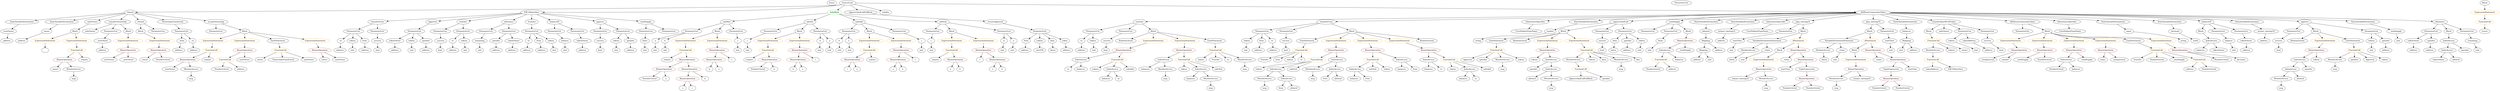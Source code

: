 strict digraph {
	graph [bb="0,0,16239,684"];
	node [label="\N"];
	Enter	[height=0.5,
		pos="5383.5,666",
		width=0.83628];
	Identifier_balances_8	[color=black,
		height=0.5,
		label=balances,
		pos="8796.5,90",
		width=1.1828];
	TupleExpression_Unnamed	[color=black,
		height=0.5,
		label=TupleExpression,
		pos="12336,162",
		width=2.0422];
	BinaryOperation_Unnamed_29	[color=brown,
		height=0.5,
		label=BinaryOperation,
		pos="12336,90",
		width=1.9867];
	TupleExpression_Unnamed -> BinaryOperation_Unnamed_29	[pos="e,12336,108.1 12336,143.7 12336,136.41 12336,127.73 12336,119.54"];
	Parameter__newOwner	[color=black,
		height=0.5,
		label=_newOwner,
		pos="665.46,378",
		width=1.5432];
	ElementaryTypeName_address_17	[color=black,
		height=0.5,
		label=address,
		pos="665.46,306",
		width=1.0996];
	Parameter__newOwner -> ElementaryTypeName_address_17	[pos="e,665.46,324.1 665.46,359.7 665.46,352.41 665.46,343.73 665.46,335.54"];
	ExpressionStatement_Unnamed_20	[color=orange,
		height=0.5,
		label=ExpressionStatement,
		pos="12117,234",
		width=2.458];
	BinaryOperation_Unnamed_30	[color=brown,
		height=0.5,
		label=BinaryOperation,
		pos="12117,162",
		width=1.9867];
	ExpressionStatement_Unnamed_20 -> BinaryOperation_Unnamed_30	[pos="e,12117,180.1 12117,215.7 12117,208.41 12117,199.73 12117,191.54"];
	NumberLiteral_Unnamed	[color=black,
		height=0.5,
		label=NumberLiteral,
		pos="4198.5,90",
		width=1.765];
	VariableDeclaration_balances	[color=black,
		height=0.5,
		label=balances,
		pos="12428,450",
		width=1.1828];
	Mapping_Unnamed	[color=black,
		height=0.5,
		label=Mapping,
		pos="12428,378",
		width=1.2105];
	VariableDeclaration_balances -> Mapping_Unnamed	[pos="e,12428,396.1 12428,431.7 12428,424.41 12428,415.73 12428,407.54"];
	Identifier_balances_3	[color=black,
		height=0.5,
		label=balances,
		pos="7406.5,162",
		width=1.1828];
	Identifier_startTime_1	[color=black,
		height=0.5,
		label=startTime,
		pos="11655,162",
		width=1.266];
	VariableDeclarationStatement_Unnamed	[color=black,
		height=0.5,
		label=VariableDeclarationStatement,
		pos="12006,378",
		width=3.3174];
	MemberAccess_Unnamed_2	[color=black,
		height=0.5,
		label=MemberAccess,
		pos="11896,306",
		width=1.9174];
	VariableDeclarationStatement_Unnamed -> MemberAccess_Unnamed_2	[pos="e,11922,323.07 11980,360.05 11965,350.74 11947,339.07 11931,329.06"];
	VariableDeclaration__vtime	[color=black,
		height=0.5,
		label=_vtime,
		pos="12019,306",
		width=0.98875];
	VariableDeclarationStatement_Unnamed -> VariableDeclaration__vtime	[pos="e,12016,324.1 12010,359.7 12011,352.32 12013,343.52 12014,335.25"];
	ElementaryTypeName_uint_20	[color=black,
		height=0.5,
		label=uint,
		pos="15591,378",
		width=0.75];
	FunctionDefinition_transfer_1	[color=black,
		height=0.5,
		label=transfer,
		pos="7391.5,522",
		width=1.0719];
	ParameterList_Unnamed_33	[color=black,
		height=0.5,
		label=ParameterList,
		pos="7094.5,450",
		width=1.7095];
	FunctionDefinition_transfer_1 -> ParameterList_Unnamed_33	[pos="e,7141.3,462.03 7357.4,512.97 7307.3,501.17 7213.3,479 7152.3,464.62"];
	ParameterList_Unnamed_34	[color=black,
		height=0.5,
		label=ParameterList,
		pos="7302.5,450",
		width=1.7095];
	FunctionDefinition_transfer_1 -> ParameterList_Unnamed_34	[pos="e,7323.2,467.29 7372.6,506.15 7360.8,496.89 7345.4,484.78 7332,474.26"];
	Block_Unnamed_13	[color=black,
		height=0.5,
		label=Block,
		pos="7480.5,450",
		width=0.90558];
	FunctionDefinition_transfer_1 -> Block_Unnamed_13	[pos="e,7462.2,465.35 7410.3,506.15 7422.9,496.28 7439.6,483.15 7453.5,472.19"];
	ParameterList_Unnamed_11	[color=black,
		height=0.5,
		label=ParameterList,
		pos="3583.5,450",
		width=1.7095];
	Parameter_balance	[color=black,
		height=0.5,
		label=balance,
		pos="3645.5,378",
		width=1.0719];
	ParameterList_Unnamed_11 -> Parameter_balance	[pos="e,3631.4,394.83 3598.5,432.05 3606.1,423.47 3615.4,412.89 3623.8,403.44"];
	Identifier_tokens_1	[color=black,
		height=0.5,
		label=tokens,
		pos="7072.5,162",
		width=0.97489];
	FunctionCall_Unnamed_16	[color=orange,
		height=0.5,
		label=FunctionCall,
		pos="8548.5,234",
		width=1.6125];
	Identifier_tokens_6	[color=black,
		height=0.5,
		label=tokens,
		pos="8162.5,162",
		width=0.97489];
	FunctionCall_Unnamed_16 -> Identifier_tokens_6	[pos="e,8188.7,174.29 8505.7,221.36 8497.7,219.4 8489.4,217.51 8481.5,216 8360.4,192.8 8325.9,210.43 8206.5,180 8204.2,179.42 8201.8,178.75 \
8199.5,178.02"];
	IndexAccess_Unnamed_13	[color=black,
		height=0.5,
		label=IndexAccess,
		pos="8274.5,162",
		width=1.6402];
	FunctionCall_Unnamed_16 -> IndexAccess_Unnamed_13	[pos="e,8318.5,174.25 8504.7,221.83 8457.2,209.68 8381,190.22 8329.4,177.04"];
	Identifier_safeSub_2	[color=black,
		height=0.5,
		label=safeSub,
		pos="8392.5,162",
		width=1.1274];
	FunctionCall_Unnamed_16 -> Identifier_safeSub_2	[pos="e,8420.2,175.44 8516.5,218.67 8491.6,207.49 8456.9,191.92 8430.6,180.1"];
	ParameterList_Unnamed	[color=black,
		height=0.5,
		label=ParameterList,
		pos="5505.5,450",
		width=1.7095];
	Parameter_b	[color=black,
		height=0.5,
		label=b,
		pos="5433.5,378",
		width=0.75];
	ParameterList_Unnamed -> Parameter_b	[pos="e,5448,393.11 5488.4,432.41 5478.8,423.06 5466.6,411.26 5456.2,401.13"];
	Parameter_a	[color=black,
		height=0.5,
		label=a,
		pos="5505.5,378",
		width=0.75];
	ParameterList_Unnamed -> Parameter_a	[pos="e,5505.5,396.1 5505.5,431.7 5505.5,424.41 5505.5,415.73 5505.5,407.54"];
	Parameter_tokens_1	[color=black,
		height=0.5,
		label=tokens,
		pos="3965.5,378",
		width=0.97489];
	ElementaryTypeName_uint_16	[color=black,
		height=0.5,
		label=uint,
		pos="3965.5,306",
		width=0.75];
	Parameter_tokens_1 -> ElementaryTypeName_uint_16	[pos="e,3965.5,324.1 3965.5,359.7 3965.5,352.41 3965.5,343.73 3965.5,335.54"];
	ParameterList_Unnamed_13	[color=black,
		height=0.5,
		label=ParameterList,
		pos="3123.5,450",
		width=1.7095];
	Parameter_remaining	[color=black,
		height=0.5,
		label=remaining,
		pos="3078.5,378",
		width=1.2798];
	ParameterList_Unnamed_13 -> Parameter_remaining	[pos="e,3089.3,395.79 3112.6,432.05 3107.4,424.06 3101.2,414.33 3095.4,405.4"];
	IfStatement_Unnamed	[color=orange,
		height=0.5,
		label=IfStatement,
		pos="12196,378",
		width=1.4739];
	Block_Unnamed_12	[color=black,
		height=0.5,
		label=Block,
		pos="12105,306",
		width=0.90558];
	IfStatement_Unnamed -> Block_Unnamed_12	[pos="e,12124,321.16 12176,361.12 12163,351.35 12147,338.72 12133,328.11"];
	BinaryOperation_Unnamed_27	[color=brown,
		height=0.5,
		label=BinaryOperation,
		pos="12227,306",
		width=1.9867];
	IfStatement_Unnamed -> BinaryOperation_Unnamed_27	[pos="e,12220,324.1 12204,359.7 12208,352.07 12212,342.92 12215,334.4"];
	Identifier_spender_3	[color=black,
		height=0.5,
		label=spender,
		pos="9981.5,162",
		width=1.1135];
	Identifier_balances_10	[color=black,
		height=0.5,
		label=balances,
		pos="9524.5,90",
		width=1.1828];
	ParameterList_Unnamed_36	[color=black,
		height=0.5,
		label=ParameterList,
		pos="14923,450",
		width=1.7095];
	Parameter_success_4	[color=black,
		height=0.5,
		label=success,
		pos="14832,378",
		width=1.1135];
	ParameterList_Unnamed_36 -> Parameter_success_4	[pos="e,14852,393.95 14902,432.76 14890,423.25 14874,411.1 14861,400.77"];
	VariableDeclaration_to	[color=black,
		height=0.5,
		label=to,
		pos="3397.5,378",
		width=0.75];
	ElementaryTypeName_address_8	[color=black,
		height=0.5,
		label=address,
		pos="3384.5,306",
		width=1.0996];
	VariableDeclaration_to -> ElementaryTypeName_address_8	[pos="e,3387.6,324.1 3394.2,359.7 3392.9,352.32 3391.2,343.52 3389.7,335.25"];
	Block_Unnamed_17	[color=black,
		height=0.5,
		label=Block,
		pos="11615,306",
		width=0.90558];
	ExpressionStatement_Unnamed_27	[color=orange,
		height=0.5,
		label=ExpressionStatement,
		pos="11519,234",
		width=2.458];
	Block_Unnamed_17 -> ExpressionStatement_Unnamed_27	[pos="e,11542,251.76 11596,291.17 11584,281.8 11566,269.19 11551,258.29"];
	Parameter_to	[color=black,
		height=0.5,
		label=to,
		pos="2899.5,378",
		width=0.75];
	ElementaryTypeName_address_3	[color=black,
		height=0.5,
		label=address,
		pos="2899.5,306",
		width=1.0996];
	Parameter_to -> ElementaryTypeName_address_3	[pos="e,2899.5,324.1 2899.5,359.7 2899.5,352.41 2899.5,343.73 2899.5,335.54"];
	NumberLiteral_Unnamed_11	[color=black,
		height=0.5,
		label=NumberLiteral,
		pos="12263,18",
		width=1.765];
	FunctionDefinition_transferFrom_1	[color=black,
		height=0.5,
		label=transferFrom,
		pos="8609.5,522",
		width=1.6402];
	ParameterList_Unnamed_37	[color=black,
		height=0.5,
		label=ParameterList,
		pos="8214.5,450",
		width=1.7095];
	FunctionDefinition_transferFrom_1 -> ParameterList_Unnamed_37	[pos="e,8266,460.13 8559.4,512.13 8487.6,499.41 8355.3,475.96 8277.1,462.1"];
	ParameterList_Unnamed_38	[color=black,
		height=0.5,
		label=ParameterList,
		pos="8461.5,450",
		width=1.7095];
	FunctionDefinition_transferFrom_1 -> ParameterList_Unnamed_38	[pos="e,8493,465.9 8578.4,506.33 8556.6,495.99 8527.1,482.03 8503.2,470.72"];
	Block_Unnamed_15	[color=black,
		height=0.5,
		label=Block,
		pos="8757.5,450",
		width=0.90558];
	FunctionDefinition_transferFrom_1 -> Block_Unnamed_15	[pos="e,8733.3,462.43 8640.5,506.33 8664.7,494.89 8698.2,479.02 8723.2,467.21"];
	MemberAccess_Unnamed_11	[color=black,
		height=0.5,
		label=MemberAccess,
		pos="11406,306",
		width=1.9174];
	Identifier_block_1	[color=black,
		height=0.5,
		label=block,
		pos="11309,234",
		width=0.87786];
	MemberAccess_Unnamed_11 -> Identifier_block_1	[pos="e,11329,248.79 11384,288.76 11370,278.83 11352,266.02 11338,255.4"];
	Parameter_success	[color=black,
		height=0.5,
		label=success,
		pos="2814.5,378",
		width=1.1135];
	ElementaryTypeName_bool	[color=black,
		height=0.5,
		label=bool,
		pos="2814.5,306",
		width=0.76697];
	Parameter_success -> ElementaryTypeName_bool	[pos="e,2814.5,324.1 2814.5,359.7 2814.5,352.41 2814.5,343.73 2814.5,335.54"];
	MemberAccess_Unnamed_15	[color=black,
		height=0.5,
		label=MemberAccess,
		pos="10244,234",
		width=1.9174];
	FunctionCall_Unnamed_21	[color=orange,
		height=0.5,
		label=FunctionCall,
		pos="10291,162",
		width=1.6125];
	MemberAccess_Unnamed_15 -> FunctionCall_Unnamed_21	[pos="e,10280,179.79 10256,216.05 10261,207.97 10268,198.12 10274,189.11"];
	Identifier_newOwner	[color=black,
		height=0.5,
		label=newOwner,
		pos="704.46,234",
		width=1.4046];
	ParameterList_Unnamed_3	[color=black,
		height=0.5,
		label=ParameterList,
		pos="6048.5,450",
		width=1.7095];
	Parameter_c_1	[color=black,
		height=0.5,
		label=c,
		pos="6038.5,378",
		width=0.75];
	ParameterList_Unnamed_3 -> Parameter_c_1	[pos="e,6040.9,396.1 6046,431.7 6044.9,424.32 6043.7,415.52 6042.5,407.25"];
	ElementaryTypeName_address_32	[color=black,
		height=0.5,
		label=address,
		pos="15797,306",
		width=1.0996];
	Identifier_tokens_9	[color=black,
		height=0.5,
		label=tokens,
		pos="9986.5,234",
		width=0.97489];
	ElementaryTypeName_string	[color=black,
		height=0.5,
		label=string,
		pos="9660.5,378",
		width=0.864];
	Parameter_startTime	[color=black,
		height=0.5,
		label=startTime,
		pos="12318,378",
		width=1.266];
	ElementaryTypeName_uint_25	[color=black,
		height=0.5,
		label=uint,
		pos="12344,306",
		width=0.75];
	Parameter_startTime -> ElementaryTypeName_uint_25	[pos="e,12338,323.62 12325,359.7 12328,352.04 12331,342.85 12334,334.3"];
	ElementaryTypeName_uint_14	[color=black,
		height=0.5,
		label=uint,
		pos="3078.5,306",
		width=0.75];
	Identifier_msg_10	[color=black,
		height=0.5,
		label=msg,
		pos="11541,18",
		width=0.75];
	ExpressionStatement_Unnamed_1	[color=orange,
		height=0.5,
		label=ExpressionStatement,
		pos="5638.5,378",
		width=2.458];
	FunctionCall_Unnamed	[color=orange,
		height=0.5,
		label=FunctionCall,
		pos="5638.5,306",
		width=1.6125];
	ExpressionStatement_Unnamed_1 -> FunctionCall_Unnamed	[pos="e,5638.5,324.1 5638.5,359.7 5638.5,352.41 5638.5,343.73 5638.5,335.54"];
	Identifier_ApproveAndCallFallBack	[color=black,
		height=0.5,
		label=ApproveAndCallFallBack,
		pos="10291,90",
		width=2.957];
	FunctionDefinition_safeMul	[color=black,
		height=0.5,
		label=safeMul,
		pos="4684.5,522",
		width=1.1135];
	ParameterList_Unnamed_4	[color=black,
		height=0.5,
		label=ParameterList,
		pos="4429.5,450",
		width=1.7095];
	FunctionDefinition_safeMul -> ParameterList_Unnamed_4	[pos="e,4473,462.94 4650.9,511.78 4608.4,500.11 4534.6,479.87 4484,465.98"];
	Block_Unnamed_2	[color=black,
		height=0.5,
		label=Block,
		pos="4623.5,450",
		width=0.90558];
	FunctionDefinition_safeMul -> Block_Unnamed_2	[pos="e,4637.1,466.67 4670.3,504.76 4662.7,495.98 4653.1,484.96 4644.5,475.19"];
	ParameterList_Unnamed_5	[color=black,
		height=0.5,
		label=ParameterList,
		pos="4745.5,450",
		width=1.7095];
	FunctionDefinition_safeMul -> ParameterList_Unnamed_5	[pos="e,4731,467.63 4698.6,504.76 4706,496.32 4715.1,485.8 4723.4,476.31"];
	Identifier_winner_tmstmp31	[color=black,
		height=0.5,
		label=winner_tmstmp31,
		pos="11377,90",
		width=2.1392];
	FunctionDefinition_safeDiv	[color=black,
		height=0.5,
		label=safeDiv,
		pos="5223.5,522",
		width=1.0719];
	ParameterList_Unnamed_7	[color=black,
		height=0.5,
		label=ParameterList,
		pos="4965.5,450",
		width=1.7095];
	FunctionDefinition_safeDiv -> ParameterList_Unnamed_7	[pos="e,5009.4,462.92 5190.5,512.06 5147.6,500.42 5072,479.91 5020.4,465.9"];
	Block_Unnamed_3	[color=black,
		height=0.5,
		label=Block,
		pos="5156.5,450",
		width=0.90558];
	FunctionDefinition_safeDiv -> Block_Unnamed_3	[pos="e,5171.1,466.34 5208.3,505.12 5199.6,496.04 5188.5,484.49 5178.9,474.39"];
	ParameterList_Unnamed_6	[color=black,
		height=0.5,
		label=ParameterList,
		pos="5289.5,450",
		width=1.7095];
	FunctionDefinition_safeDiv -> ParameterList_Unnamed_6	[pos="e,5273.6,467.8 5238.4,505.12 5246.6,496.51 5256.8,485.67 5265.9,475.96"];
	ElementaryTypeName_uint_24	[color=black,
		height=0.5,
		label=uint,
		pos="14543,306",
		width=0.75];
	ExpressionStatement_Unnamed_11	[color=orange,
		height=0.5,
		label=ExpressionStatement,
		pos="827.46,378",
		width=2.458];
	BinaryOperation_Unnamed_17	[color=brown,
		height=0.5,
		label=BinaryOperation,
		pos="827.46,306",
		width=1.9867];
	ExpressionStatement_Unnamed_11 -> BinaryOperation_Unnamed_17	[pos="e,827.46,324.1 827.46,359.7 827.46,352.41 827.46,343.73 827.46,335.54"];
	IndexAccess_Unnamed_19	[color=black,
		height=0.5,
		label=IndexAccess,
		pos="10098,234",
		width=1.6402];
	IndexAccess_Unnamed_19 -> Identifier_spender_3	[pos="e,10005,177.07 10072,217.46 10055,207.27 10033,193.84 10015,182.87"];
	IndexAccess_Unnamed_20	[color=black,
		height=0.5,
		label=IndexAccess,
		pos="10098,162",
		width=1.6402];
	IndexAccess_Unnamed_19 -> IndexAccess_Unnamed_20	[pos="e,10098,180.1 10098,215.7 10098,208.41 10098,199.73 10098,191.54"];
	ElementaryTypeName_uint_29	[color=black,
		height=0.5,
		label=uint,
		pos="8074.5,306",
		width=0.75];
	ContractDefinition_Owned	[color=black,
		height=0.5,
		label=Owned,
		pos="843.46,594",
		width=1.0442];
	StateVariableDeclaration_Unnamed_1	[color=black,
		height=0.5,
		label=StateVariableDeclaration,
		pos="101.46,522",
		width=2.8184];
	ContractDefinition_Owned -> StateVariableDeclaration_Unnamed_1	[pos="e,189.32,531.29 806.67,589.53 696.61,579.15 367.32,548.08 200.56,532.35"];
	StateVariableDeclaration_Unnamed	[color=black,
		height=0.5,
		label=StateVariableDeclaration,
		pos="406.46,522",
		width=2.8184];
	ContractDefinition_Owned -> StateVariableDeclaration_Unnamed	[pos="e,479.87,534.76 808.07,587.33 739.56,576.36 587.14,551.94 491.02,536.54"];
	ModifierDefinition_onlyOwner	[color=black,
		height=0.5,
		label=onlyOwner,
		pos="605.46,522",
		width=1.4323];
	ContractDefinition_Owned -> ModifierDefinition_onlyOwner	[pos="e,643.9,534.31 811.86,583.7 771.71,571.9 701.97,551.38 654.79,537.51"];
	FunctionDefinition_transferOwnership	[color=black,
		height=0.5,
		label=transferOwnership,
		pos="768.46,522",
		width=2.1947];
	ContractDefinition_Owned -> FunctionDefinition_transferOwnership	[pos="e,786.64,539.96 826.82,577.46 817.42,568.69 805.46,557.53 794.81,547.6"];
	FunctionDefinition_Owned	[color=black,
		height=0.5,
		label=Owned,
		pos="910.46,522",
		width=1.0442];
	ContractDefinition_Owned -> FunctionDefinition_Owned	[pos="e,895.32,538.82 858.67,577.12 867.15,568.26 877.88,557.04 887.38,547.12"];
	EventDefinition_OwnershipTransferred	[color=black,
		height=0.5,
		label=OwnershipTransferred,
		pos="1088.5,522",
		width=2.6243];
	ContractDefinition_Owned -> EventDefinition_OwnershipTransferred	[pos="e,1037.4,537.58 874.99,583.99 913.12,573.1 978.18,554.51 1026.5,540.71"];
	FunctionDefinition_acceptOwnership	[color=black,
		height=0.5,
		label=acceptOwnership,
		pos="1380.5,522",
		width=2.0976];
	ContractDefinition_Owned -> FunctionDefinition_acceptOwnership	[pos="e,1315.6,531.46 879.53,588.3 966.01,577.03 1186.7,548.26 1304.2,532.94"];
	Block_Unnamed_10	[color=black,
		height=0.5,
		label=Block,
		pos="14340,450",
		width=0.90558];
	IndexAccess_Unnamed_2	[color=black,
		height=0.5,
		label=IndexAccess,
		pos="14391,378",
		width=1.6402];
	Block_Unnamed_10 -> IndexAccess_Unnamed_2	[pos="e,14379,395.63 14352,432.76 14358,424.49 14366,414.23 14373,404.9"];
	ElementaryTypeName_address_13	[color=black,
		height=0.5,
		label=address,
		pos="162.46,378",
		width=1.0996];
	MemberAccess_Unnamed_3	[color=black,
		height=0.5,
		label=MemberAccess,
		pos="11959,90",
		width=1.9174];
	BinaryOperation_Unnamed_30 -> MemberAccess_Unnamed_3	[pos="e,11993,106.04 12083,145.81 12060,135.5 12029,121.77 12004,110.64"];
	Identifier_winner_tmstmp35	[color=black,
		height=0.5,
		label=winner_tmstmp35,
		pos="12123,90",
		width=2.1392];
	BinaryOperation_Unnamed_30 -> Identifier_winner_tmstmp35	[pos="e,12122,108.1 12119,143.7 12120,136.41 12120,127.73 12121,119.54"];
	ElementaryTypeName_address	[color=black,
		height=0.5,
		label=address,
		pos="3758.5,306",
		width=1.0996];
	MemberAccess_Unnamed_17	[color=black,
		height=0.5,
		label=MemberAccess,
		pos="12628,306",
		width=1.9174];
	FunctionCall_Unnamed_24	[color=orange,
		height=0.5,
		label=FunctionCall,
		pos="12628,234",
		width=1.6125];
	MemberAccess_Unnamed_17 -> FunctionCall_Unnamed_24	[pos="e,12628,252.1 12628,287.7 12628,280.41 12628,271.73 12628,263.54"];
	ElementaryTypeName_uint_13	[color=black,
		height=0.5,
		label=uint,
		pos="3645.5,306",
		width=0.75];
	ParameterList_Unnamed_44	[color=black,
		height=0.5,
		label=ParameterList,
		pos="11000,666",
		width=1.7095];
	ElementaryTypeName_address_31	[color=black,
		height=0.5,
		label=address,
		pos="15692,306",
		width=1.0996];
	ElementaryTypeName_bool_5	[color=black,
		height=0.5,
		label=bool,
		pos="8341.5,306",
		width=0.76697];
	ElementaryTypeName_address_27	[color=black,
		height=0.5,
		label=address,
		pos="15506,306",
		width=1.0996];
	Parameter_a_2	[color=black,
		height=0.5,
		label=a,
		pos="4223.5,378",
		width=0.75];
	ParameterList_Unnamed_4 -> Parameter_a_2	[pos="e,4244.6,389.57 4385.6,437.13 4350.9,427.33 4301.5,412.39 4259.5,396 4257.9,395.4 4256.4,394.77 4254.8,394.12"];
	Parameter_b_2	[color=black,
		height=0.5,
		label=b,
		pos="4295.5,378",
		width=0.75];
	ParameterList_Unnamed_4 -> Parameter_b_2	[pos="e,4316.2,389.82 4400.4,433.81 4378.5,422.36 4348.4,406.68 4326.1,395.03"];
	ElementaryTypeName_uint_26	[color=black,
		height=0.5,
		label=uint,
		pos="11984,234",
		width=0.75];
	Identifier_a_6	[color=black,
		height=0.5,
		label=a,
		pos="4399.5,18",
		width=0.75];
	ElementaryTypeName_uint_1	[color=black,
		height=0.5,
		label=uint,
		pos="5433.5,306",
		width=0.75];
	VariableDeclaration_newOwner	[color=black,
		height=0.5,
		label=newOwner,
		pos="83.462,450",
		width=1.4046];
	StateVariableDeclaration_Unnamed_1 -> VariableDeclaration_newOwner	[pos="e,87.861,468.1 97.013,503.7 95.117,496.32 92.854,487.52 90.727,479.25"];
	FunctionCall_Unnamed_4	[color=orange,
		height=0.5,
		label=FunctionCall,
		pos="503.46,306",
		width=1.6125];
	BinaryOperation_Unnamed_16	[color=brown,
		height=0.5,
		label=BinaryOperation,
		pos="425.46,234",
		width=1.9867];
	FunctionCall_Unnamed_4 -> BinaryOperation_Unnamed_16	[pos="e,444,251.63 485.37,288.76 475.57,279.97 463.27,268.93 452.37,259.14"];
	Identifier_require_4	[color=black,
		height=0.5,
		label=require,
		pos="551.46,234",
		width=1.0026];
	FunctionCall_Unnamed_4 -> Identifier_require_4	[pos="e,540.28,251.31 515.08,288.05 520.71,279.85 527.58,269.83 533.83,260.71"];
	ElementaryTypeName_uint_27	[color=black,
		height=0.5,
		label=uint,
		pos="7099.5,306",
		width=0.75];
	ParameterList_Unnamed_18	[color=black,
		height=0.5,
		label=ParameterList,
		pos="2245.5,450",
		width=1.7095];
	Parameter_to_1	[color=black,
		height=0.5,
		label=to,
		pos="2148.5,378",
		width=0.75];
	ParameterList_Unnamed_18 -> Parameter_to_1	[pos="e,2166.3,391.88 2223,432.76 2208.8,422.56 2190.5,409.33 2175.6,398.55"];
	Parameter_tokens_2	[color=black,
		height=0.5,
		label=tokens,
		pos="2231.5,378",
		width=0.97489];
	ParameterList_Unnamed_18 -> Parameter_tokens_2	[pos="e,2234.9,396.1 2242,431.7 2240.5,424.32 2238.8,415.52 2237.1,407.25"];
	Parameter_from	[color=black,
		height=0.5,
		label=from,
		pos="2313.5,378",
		width=0.7947];
	ParameterList_Unnamed_18 -> Parameter_from	[pos="e,2299.3,393.57 2261.6,432.41 2270.5,423.19 2281.8,411.58 2291.6,401.54"];
	NumberLiteral_Unnamed_13	[color=black,
		height=0.5,
		label=NumberLiteral,
		pos="11679,18",
		width=1.765];
	Identifier_require_2	[color=black,
		height=0.5,
		label=require,
		pos="4319.5,234",
		width=1.0026];
	VariableDeclaration_owner	[color=black,
		height=0.5,
		label=owner,
		pos="301.46,450",
		width=0.93331];
	VariableDeclaration_owner -> ElementaryTypeName_address_13	[pos="e,188.4,392.06 277.57,436.97 255.83,426.02 223.45,409.71 198.56,397.18"];
	BinaryOperation_Unnamed_11	[color=brown,
		height=0.5,
		label=BinaryOperation,
		pos="4435.5,90",
		width=1.9867];
	BinaryOperation_Unnamed_11 -> Identifier_a_6	[pos="e,4407.8,35.145 4426.6,71.697 4422.5,63.752 4417.5,54.158 4413,45.344"];
	Identifier_c_4	[color=black,
		height=0.5,
		label=c,
		pos="4471.5,18",
		width=0.75];
	BinaryOperation_Unnamed_11 -> Identifier_c_4	[pos="e,4463.2,35.145 4444.4,71.697 4448.4,63.752 4453.4,54.158 4457.9,45.344"];
	IndexAccess_Unnamed_18	[color=black,
		height=0.5,
		label=IndexAccess,
		pos="15914,306",
		width=1.6402];
	Identifier_tokenOwner_1	[color=black,
		height=0.5,
		label=tokenOwner,
		pos="15857,234",
		width=1.5571];
	IndexAccess_Unnamed_18 -> Identifier_tokenOwner_1	[pos="e,15871,251.79 15901,288.05 15894,279.8 15886,269.7 15878,260.54"];
	Identifier_allowed_3	[color=black,
		height=0.5,
		label=allowed,
		pos="15970,234",
		width=1.0858];
	IndexAccess_Unnamed_18 -> Identifier_allowed_3	[pos="e,15957,251.31 15928,288.05 15935,279.68 15943,269.4 15950,260.13"];
	BinaryOperation_Unnamed_39	[color=brown,
		height=0.5,
		label=BinaryOperation,
		pos="11792,90",
		width=1.9867];
	BinaryOperation_Unnamed_39 -> NumberLiteral_Unnamed_13	[pos="e,11705,34.743 11767,72.941 11751,63.358 11731,51.065 11714,40.635"];
	NumberLiteral_Unnamed_12	[color=black,
		height=0.5,
		label=NumberLiteral,
		pos="11824,18",
		width=1.765];
	BinaryOperation_Unnamed_39 -> NumberLiteral_Unnamed_12	[pos="e,11817,36.104 11800,71.697 11804,64.067 11808,54.916 11812,46.396"];
	BinaryOperation_Unnamed_9	[color=brown,
		height=0.5,
		label=BinaryOperation,
		pos="4285.5,162",
		width=1.9867];
	BinaryOperation_Unnamed_9 -> NumberLiteral_Unnamed	[pos="e,4218.9,107.47 4264.8,144.41 4253.8,135.52 4240,124.41 4227.8,114.63"];
	Identifier_a_5	[color=black,
		height=0.5,
		label=a,
		pos="4307.5,90",
		width=0.75];
	BinaryOperation_Unnamed_9 -> Identifier_a_5	[pos="e,4302.1,108.1 4290.9,143.7 4293.2,136.24 4296,127.32 4298.7,118.97"];
	BinaryOperation_Unnamed_36	[color=brown,
		height=0.5,
		label=BinaryOperation,
		pos="9288.5,306",
		width=1.9867];
	IndexAccess_Unnamed_15	[color=black,
		height=0.5,
		label=IndexAccess,
		pos="9288.5,234",
		width=1.6402];
	BinaryOperation_Unnamed_36 -> IndexAccess_Unnamed_15	[pos="e,9288.5,252.1 9288.5,287.7 9288.5,280.41 9288.5,271.73 9288.5,263.54"];
	FunctionCall_Unnamed_17	[color=orange,
		height=0.5,
		label=FunctionCall,
		pos="9423.5,234",
		width=1.6125];
	BinaryOperation_Unnamed_36 -> FunctionCall_Unnamed_17	[pos="e,9394.7,249.94 9318.8,289.29 9338.2,279.22 9363.6,266.05 9384.5,255.21"];
	Identifier_tokens_12	[color=black,
		height=0.5,
		label=tokens,
		pos="12750,306",
		width=0.97489];
	StateVariableDeclaration_Unnamed -> VariableDeclaration_owner	[pos="e,321.83,464.58 381.31,504.23 366.24,494.18 346.99,481.35 331.17,470.81"];
	BinaryOperation_Unnamed_14	[color=brown,
		height=0.5,
		label=BinaryOperation,
		pos="5139.5,234",
		width=1.9867];
	Identifier_b_6	[color=black,
		height=0.5,
		label=b,
		pos="5103.5,162",
		width=0.75];
	BinaryOperation_Unnamed_14 -> Identifier_b_6	[pos="e,5111.8,179.14 5130.6,215.7 5126.5,207.75 5121.5,198.16 5117,189.34"];
	Identifier_a_7	[color=black,
		height=0.5,
		label=a,
		pos="5175.5,162",
		width=0.75];
	BinaryOperation_Unnamed_14 -> Identifier_a_7	[pos="e,5167.2,179.14 5148.4,215.7 5152.4,207.75 5157.4,198.16 5161.9,189.34"];
	BinaryOperation_Unnamed_6	[color=brown,
		height=0.5,
		label=BinaryOperation,
		pos="4623.5,306",
		width=1.9867];
	BinaryOperation_Unnamed_7	[color=brown,
		height=0.5,
		label=BinaryOperation,
		pos="4622.5,234",
		width=1.9867];
	BinaryOperation_Unnamed_6 -> BinaryOperation_Unnamed_7	[pos="e,4622.7,252.1 4623.2,287.7 4623.1,280.41 4623,271.73 4622.9,263.54"];
	Identifier_c_3	[color=black,
		height=0.5,
		label=c,
		pos="4739.5,234",
		width=0.75];
	BinaryOperation_Unnamed_6 -> Identifier_c_3	[pos="e,4719.8,246.84 4650.1,288.94 4668,278.11 4691.7,263.82 4710.2,252.67"];
	ExpressionStatement_Unnamed_12	[color=orange,
		height=0.5,
		label=ExpressionStatement,
		pos="1374.5,378",
		width=2.458];
	FunctionCall_Unnamed_5	[color=orange,
		height=0.5,
		label=FunctionCall,
		pos="1360.5,306",
		width=1.6125];
	ExpressionStatement_Unnamed_12 -> FunctionCall_Unnamed_5	[pos="e,1363.9,324.1 1371,359.7 1369.5,352.32 1367.8,343.52 1366.1,335.25"];
	ElementaryTypeName_uint_31	[color=black,
		height=0.5,
		label=uint,
		pos="11386,234",
		width=0.75];
	Identifier_from_3	[color=black,
		height=0.5,
		label=from,
		pos="8309.5,18",
		width=0.7947];
	ElementaryTypeName_address_1	[color=black,
		height=0.5,
		label=address,
		pos="3287.5,306",
		width=1.0996];
	FunctionCall_Unnamed_1	[color=orange,
		height=0.5,
		label=FunctionCall,
		pos="6171.5,306",
		width=1.6125];
	Identifier_require_1	[color=black,
		height=0.5,
		label=require,
		pos="6064.5,234",
		width=1.0026];
	FunctionCall_Unnamed_1 -> Identifier_require_1	[pos="e,6085.9,249 6147.4,289.29 6132,279.18 6111.8,265.95 6095.2,255.08"];
	BinaryOperation_Unnamed_3	[color=brown,
		height=0.5,
		label=BinaryOperation,
		pos="6190.5,234",
		width=1.9867];
	FunctionCall_Unnamed_1 -> BinaryOperation_Unnamed_3	[pos="e,6185.8,252.1 6176.2,287.7 6178.2,280.24 6180.6,271.32 6182.9,262.97"];
	Identifier_c_2	[color=black,
		height=0.5,
		label=c,
		pos="6346.5,234",
		width=0.75];
	BinaryOperation_Unnamed_2	[color=brown,
		height=0.5,
		label=BinaryOperation,
		pos="5530.5,234",
		width=1.9867];
	Identifier_c_1	[color=black,
		height=0.5,
		label=c,
		pos="5494.5,162",
		width=0.75];
	BinaryOperation_Unnamed_2 -> Identifier_c_1	[pos="e,5502.8,179.14 5521.6,215.7 5517.5,207.75 5512.5,198.16 5508,189.34"];
	Identifier_a_1	[color=black,
		height=0.5,
		label=a,
		pos="5566.5,162",
		width=0.75];
	BinaryOperation_Unnamed_2 -> Identifier_a_1	[pos="e,5558.2,179.14 5539.4,215.7 5543.4,207.75 5548.4,198.16 5552.9,189.34"];
	Identifier_newOwner_1	[color=black,
		height=0.5,
		label=newOwner,
		pos="1088.5,162",
		width=1.4046];
	Parameter_tokens_6	[color=black,
		height=0.5,
		label=tokens,
		pos="8087.5,378",
		width=0.97489];
	Parameter_tokens_6 -> ElementaryTypeName_uint_29	[pos="e,8077.6,324.1 8084.2,359.7 8082.9,352.32 8081.2,343.52 8079.7,335.25"];
	ElementaryTypeName_bool_1	[color=black,
		height=0.5,
		label=bool,
		pos="3872.5,306",
		width=0.76697];
	Identifier_b_3	[color=black,
		height=0.5,
		label=b,
		pos="4566.5,162",
		width=0.75];
	ElementaryTypeName_address_12	[color=black,
		height=0.5,
		label=address,
		pos="6917.5,306",
		width=1.0996];
	ContractDefinition_ERC20Interface	[color=black,
		height=0.5,
		label=ERC20Interface,
		pos="3442.5,594",
		width=1.959];
	FunctionDefinition_transferFrom	[color=black,
		height=0.5,
		label=transferFrom,
		pos="2400.5,522",
		width=1.6402];
	ContractDefinition_ERC20Interface -> FunctionDefinition_transferFrom	[pos="e,2457.8,526.85 3374.9,588.46 3186.8,575.83 2658.7,540.35 2469.2,527.62"];
	EventDefinition_Approval	[color=black,
		height=0.5,
		label=Approval,
		pos="2775.5,522",
		width=1.266];
	ContractDefinition_ERC20Interface -> EventDefinition_Approval	[pos="e,2818.8,528.03 3377.6,586.57 3279.6,576.81 3088.1,557.55 2925.5,540 2893.9,536.59 2858.5,532.59 2830.1,529.33"];
	FunctionDefinition_transfer	[color=black,
		height=0.5,
		label=transfer,
		pos="2973.5,522",
		width=1.0719];
	ContractDefinition_ERC20Interface -> FunctionDefinition_transfer	[pos="e,3010.1,528.46 3382.6,584.06 3288.4,570 3107.4,543 3021.3,530.14"];
	FunctionDefinition_allowance	[color=black,
		height=0.5,
		label=allowance,
		pos="3281.5,522",
		width=1.3076];
	ContractDefinition_ERC20Interface -> FunctionDefinition_allowance	[pos="e,3311.9,536.22 3407.9,577.98 3382.8,567.07 3348.8,552.27 3322.3,540.77"];
	EventDefinition_Transfer	[color=black,
		height=0.5,
		label=Transfer,
		pos="3442.5,522",
		width=1.1689];
	ContractDefinition_ERC20Interface -> EventDefinition_Transfer	[pos="e,3442.5,540.1 3442.5,575.7 3442.5,568.41 3442.5,559.73 3442.5,551.54"];
	FunctionDefinition_balanceOf	[color=black,
		height=0.5,
		label=balanceOf,
		pos="3583.5,522",
		width=1.3491];
	ContractDefinition_ERC20Interface -> FunctionDefinition_balanceOf	[pos="e,3555.1,537.07 3473.8,577.46 3494.8,567.03 3522.6,553.22 3545,542.11"];
	FunctionDefinition_approve	[color=black,
		height=0.5,
		label=approve,
		pos="3865.5,522",
		width=1.1412];
	ContractDefinition_ERC20Interface -> FunctionDefinition_approve	[pos="e,3827.3,529.31 3500.4,583.41 3584.2,569.55 3737.7,544.14 3816.3,531.14"];
	FunctionDefinition_totalSupply	[color=black,
		height=0.5,
		label=totalSupply,
		pos="4147.5,522",
		width=1.4739];
	ContractDefinition_ERC20Interface -> FunctionDefinition_totalSupply	[pos="e,4097.1,528 3507.2,586.57 3642.5,573.14 3953.5,542.26 4085.9,529.11"];
	ElementaryTypeName_address_6	[color=black,
		height=0.5,
		label=address,
		pos="2146.5,306",
		width=1.0996];
	Parameter_to_1 -> ElementaryTypeName_address_6	[pos="e,2147,324.1 2148,359.7 2147.8,352.41 2147.5,343.73 2147.3,335.54"];
	IndexAccess_Unnamed_6	[color=black,
		height=0.5,
		label=IndexAccess,
		pos="7184.5,162",
		width=1.6402];
	Identifier_balances_6	[color=black,
		height=0.5,
		label=balances,
		pos="7140.5,90",
		width=1.1828];
	IndexAccess_Unnamed_6 -> Identifier_balances_6	[pos="e,7151,107.79 7173.8,144.05 7168.8,136.06 7162.7,126.33 7157.1,117.4"];
	Identifier_to_1	[color=black,
		height=0.5,
		label=to,
		pos="7228.5,90",
		width=0.75];
	IndexAccess_Unnamed_6 -> Identifier_to_1	[pos="e,7218.5,106.83 7195.1,144.05 7200.3,135.73 7206.8,125.54 7212.5,116.32"];
	EmitStatement_Unnamed_4	[color=black,
		height=0.5,
		label=EmitStatement,
		pos="8476.5,378",
		width=1.7788];
	FunctionCall_Unnamed_18	[color=orange,
		height=0.5,
		label=FunctionCall,
		pos="8445.5,306",
		width=1.6125];
	EmitStatement_Unnamed_4 -> FunctionCall_Unnamed_18	[pos="e,8453,324.1 8468.8,359.7 8465.4,352.07 8461.4,342.92 8457.6,334.4"];
	Parameter_c_2	[color=black,
		height=0.5,
		label=c,
		pos="4756.5,378",
		width=0.75];
	ElementaryTypeName_uint_8	[color=black,
		height=0.5,
		label=uint,
		pos="4756.5,306",
		width=0.75];
	Parameter_c_2 -> ElementaryTypeName_uint_8	[pos="e,4756.5,324.1 4756.5,359.7 4756.5,352.41 4756.5,343.73 4756.5,335.54"];
	Parameter_c_3	[color=black,
		height=0.5,
		label=c,
		pos="4828.5,378",
		width=0.75];
	ParameterList_Unnamed_7 -> Parameter_c_3	[pos="e,4849.2,389.61 4935.7,433.81 4913.2,422.29 4882.3,406.49 4859.4,394.81"];
	InheritanceSpecifier_Unnamed_1	[color=black,
		height=0.5,
		label=InheritanceSpecifier,
		pos="9899.5,522",
		width=2.3333];
	UserDefinedTypeName_Unnamed_1	[color=black,
		height=0.5,
		label=UserDefinedTypeName,
		pos="9870.5,450",
		width=2.7214];
	InheritanceSpecifier_Unnamed_1 -> UserDefinedTypeName_Unnamed_1	[pos="e,9877.5,468.1 9892.3,503.7 9889.2,496.15 9885.4,487.12 9881.9,478.68"];
	NumberLiteral_Unnamed_1	[color=black,
		height=0.5,
		label=NumberLiteral,
		pos="4873.5,162",
		width=1.765];
	ElementaryTypeName_uint_33	[color=black,
		height=0.5,
		label=uint,
		pos="10675,306",
		width=0.75];
	ParameterList_Unnamed_19	[color=black,
		height=0.5,
		label=ParameterList,
		pos="2400.5,450",
		width=1.7095];
	Parameter_success_2	[color=black,
		height=0.5,
		label=success,
		pos="2400.5,378",
		width=1.1135];
	ParameterList_Unnamed_19 -> Parameter_success_2	[pos="e,2400.5,396.1 2400.5,431.7 2400.5,424.41 2400.5,415.73 2400.5,407.54"];
	Identifier_a	[color=black,
		height=0.5,
		label=a,
		pos="5780.5,162",
		width=0.75];
	FunctionCall_Unnamed_22	[color=orange,
		height=0.5,
		label=FunctionCall,
		pos="16150,522",
		width=1.6125];
	Identifier_revert	[color=black,
		height=0.5,
		label=revert,
		pos="16150,450",
		width=0.87786];
	FunctionCall_Unnamed_22 -> Identifier_revert	[pos="e,16150,468.1 16150,503.7 16150,496.41 16150,487.73 16150,479.54"];
	BinaryOperation_Unnamed_10	[color=brown,
		height=0.5,
		label=BinaryOperation,
		pos="4446.5,162",
		width=1.9867];
	BinaryOperation_Unnamed_10 -> BinaryOperation_Unnamed_11	[pos="e,4438.2,108.1 4443.7,143.7 4442.6,136.32 4441.2,127.52 4439.9,119.25"];
	Identifier_b_4	[color=black,
		height=0.5,
		label=b,
		pos="4552.5,90",
		width=0.75];
	BinaryOperation_Unnamed_10 -> Identifier_b_4	[pos="e,4533.6,103.43 4471,144.76 4487,134.23 4507.8,120.48 4524.4,109.52"];
	Block_Unnamed_5	[color=black,
		height=0.5,
		label=Block,
		pos="482.46,450",
		width=0.90558];
	ModifierDefinition_onlyOwner -> Block_Unnamed_5	[pos="e,504.4,463.48 579.38,506.15 560.4,495.36 534.6,480.67 514.39,469.17"];
	EmitStatement_Unnamed_5	[color=black,
		height=0.5,
		label=EmitStatement,
		pos="9773.5,378",
		width=1.7788];
	FunctionCall_Unnamed_19	[color=orange,
		height=0.5,
		label=FunctionCall,
		pos="9773.5,306",
		width=1.6125];
	EmitStatement_Unnamed_5 -> FunctionCall_Unnamed_19	[pos="e,9773.5,324.1 9773.5,359.7 9773.5,352.41 9773.5,343.73 9773.5,335.54"];
	BinaryOperation_Unnamed	[color=brown,
		height=0.5,
		label=BinaryOperation,
		pos="5833.5,306",
		width=1.9867];
	BinaryOperation_Unnamed_1	[color=brown,
		height=0.5,
		label=BinaryOperation,
		pos="5816.5,234",
		width=1.9867];
	BinaryOperation_Unnamed -> BinaryOperation_Unnamed_1	[pos="e,5820.6,252.1 5829.3,287.7 5827.5,280.32 5825.3,271.52 5823.3,263.25"];
	Identifier_c	[color=black,
		height=0.5,
		label=c,
		pos="5933.5,234",
		width=0.75];
	BinaryOperation_Unnamed -> Identifier_c	[pos="e,5915.5,247.59 5856.9,288.59 5871.7,278.21 5890.9,264.77 5906.4,253.94"];
	ElementaryTypeName_address_34	[color=black,
		height=0.5,
		label=address,
		pos="13001,306",
		width=1.0996];
	BinaryOperation_Unnamed_18	[color=brown,
		height=0.5,
		label=BinaryOperation,
		pos="1204.5,234",
		width=1.9867];
	FunctionCall_Unnamed_5 -> BinaryOperation_Unnamed_18	[pos="e,1238.5,250.29 1328.5,290.67 1305.6,280.38 1274.4,266.37 1249,254.99"];
	Identifier_require_5	[color=black,
		height=0.5,
		label=require,
		pos="1330.5,234",
		width=1.0026];
	FunctionCall_Unnamed_5 -> Identifier_require_5	[pos="e,1337.8,252.1 1353,287.7 1349.8,280.15 1345.9,271.12 1342.3,262.68"];
	MemberAccess_Unnamed_8	[color=black,
		height=0.5,
		label=MemberAccess,
		pos="15176,234",
		width=1.9174];
	Identifier_msg_7	[color=black,
		height=0.5,
		label=msg,
		pos="15176,162",
		width=0.75];
	MemberAccess_Unnamed_8 -> Identifier_msg_7	[pos="e,15176,180.1 15176,215.7 15176,208.41 15176,199.73 15176,191.54"];
	ElementaryTypeName_address_14	[color=black,
		height=0.5,
		label=address,
		pos="65.462,378",
		width=1.0996];
	VariableDeclaration_newOwner -> ElementaryTypeName_address_14	[pos="e,69.861,396.1 79.013,431.7 77.117,424.32 74.854,415.52 72.727,407.25"];
	FunctionCall_Unnamed_20	[color=orange,
		height=0.5,
		label=FunctionCall,
		pos="10322,306",
		width=1.6125];
	FunctionCall_Unnamed_20 -> MemberAccess_Unnamed_15	[pos="e,10263,251.63 10304,288.76 10295,279.97 10282,268.93 10271,259.14"];
	Identifier_tokens_11	[color=black,
		height=0.5,
		label=tokens,
		pos="10366,234",
		width=0.97489];
	FunctionCall_Unnamed_20 -> Identifier_tokens_11	[pos="e,10356,251.31 10333,288.05 10338,279.94 10344,270.04 10350,261.01"];
	Identifier_data	[color=black,
		height=0.5,
		label=data,
		pos="10446,234",
		width=0.75];
	FunctionCall_Unnamed_20 -> Identifier_data	[pos="e,10426,246.42 10350,289.64 10369,278.53 10396,263.53 10416,252.06"];
	MemberAccess_Unnamed_16	[color=black,
		height=0.5,
		label=MemberAccess,
		pos="10560,234",
		width=1.9174];
	FunctionCall_Unnamed_20 -> MemberAccess_Unnamed_16	[pos="e,10516,248.15 10364,292.89 10403,281.4 10462,264.07 10505,251.36"];
	Identifier_this	[color=black,
		height=0.5,
		label=this,
		pos="10674,234",
		width=0.75];
	FunctionCall_Unnamed_20 -> Identifier_this	[pos="e,10654,245.97 10365,293.44 10373,291.48 10382,289.57 10389,288 10499,266.22 10531,284.23 10638,252 10640,251.51 10642,250.97 10643,\
250.37"];
	ContractDefinition_SafeMath	[color=green,
		height=0.5,
		label=SafeMath,
		pos="5398.5,594",
		width=1.2798];
	ContractDefinition_SafeMath -> FunctionDefinition_safeMul	[pos="e,4723.4,526.81 5354.1,588.65 5227.9,576.28 4868,540.99 4734.8,527.93"];
	ContractDefinition_SafeMath -> FunctionDefinition_safeDiv	[pos="e,5252.2,534.48 5367.2,580.49 5338,568.81 5294.3,551.33 5262.8,538.72"];
	FunctionDefinition_safeAdd	[color=black,
		height=0.5,
		label=safeAdd,
		pos="5572.5,522",
		width=1.1689];
	ContractDefinition_SafeMath -> FunctionDefinition_safeAdd	[pos="e,5542.5,535.06 5429.6,580.49 5458.2,568.98 5500.7,551.86 5532,539.29"];
	FunctionDefinition_safeSub	[color=black,
		height=0.5,
		label=safeSub,
		pos="6114.5,522",
		width=1.1274];
	ContractDefinition_SafeMath -> FunctionDefinition_safeSub	[pos="e,6073.5,523.25 5432.5,581.39 5439.7,579.3 5447.3,577.36 5454.5,576 5677.8,533.64 5949.9,525.1 6062.2,523.4"];
	VariableDeclarationStatement_Unnamed_1	[color=black,
		height=0.5,
		label=VariableDeclarationStatement,
		pos="11544,378",
		width=3.3174];
	VariableDeclarationStatement_Unnamed_1 -> MemberAccess_Unnamed_11	[pos="e,11437,322.43 11511,360.23 11492,350.41 11467,337.92 11447,327.51"];
	VariableDeclaration__vtime_1	[color=black,
		height=0.5,
		label=_vtime,
		pos="11529,306",
		width=0.98875];
	VariableDeclarationStatement_Unnamed_1 -> VariableDeclaration__vtime_1	[pos="e,11533,324.1 11541,359.7 11539,352.32 11537,343.52 11536,335.25"];
	BinaryOperation_Unnamed_31	[color=brown,
		height=0.5,
		label=BinaryOperation,
		pos="7658.5,306",
		width=1.9867];
	IndexAccess_Unnamed_3	[color=black,
		height=0.5,
		label=IndexAccess,
		pos="7523.5,234",
		width=1.6402];
	BinaryOperation_Unnamed_31 -> IndexAccess_Unnamed_3	[pos="e,7552.3,249.94 7628.2,289.29 7608.7,279.22 7583.4,266.05 7562.4,255.21"];
	FunctionCall_Unnamed_11	[color=orange,
		height=0.5,
		label=FunctionCall,
		pos="7658.5,234",
		width=1.6125];
	BinaryOperation_Unnamed_31 -> FunctionCall_Unnamed_11	[pos="e,7658.5,252.1 7658.5,287.7 7658.5,280.41 7658.5,271.73 7658.5,263.54"];
	Identifier_msg_1	[color=black,
		height=0.5,
		label=msg,
		pos="1226.5,90",
		width=0.75];
	IndexAccess_Unnamed_1	[color=black,
		height=0.5,
		label=IndexAccess,
		pos="10851,306",
		width=1.6402];
	FunctionCall_Unnamed_10	[color=orange,
		height=0.5,
		label=FunctionCall,
		pos="10793,234",
		width=1.6125];
	IndexAccess_Unnamed_1 -> FunctionCall_Unnamed_10	[pos="e,10807,251.79 10837,288.05 10831,279.8 10822,269.7 10815,260.54"];
	Identifier_balances_1	[color=black,
		height=0.5,
		label=balances,
		pos="10912,234",
		width=1.1828];
	IndexAccess_Unnamed_1 -> Identifier_balances_1	[pos="e,10899,250.99 10866,288.41 10873,279.74 10883,268.97 10891,259.38"];
	ElementaryTypeName_uint_32	[color=black,
		height=0.5,
		label=uint,
		pos="16116,306",
		width=0.75];
	IndexAccess_Unnamed_10	[color=black,
		height=0.5,
		label=IndexAccess,
		pos="8802.5,162",
		width=1.6402];
	IndexAccess_Unnamed_10 -> Identifier_balances_8	[pos="e,8797.9,108.1 8801,143.7 8800.4,136.41 8799.6,127.73 8798.9,119.54"];
	Identifier_from_1	[color=black,
		height=0.5,
		label=from,
		pos="8885.5,90",
		width=0.7947];
	IndexAccess_Unnamed_10 -> Identifier_from_1	[pos="e,8868.8,105.02 8821.7,144.76 8833.2,135.08 8847.9,122.67 8860.3,112.22"];
	StateVariableDeclaration_Unnamed_2	[color=black,
		height=0.5,
		label=StateVariableDeclaration,
		pos="10268,522",
		width=2.8184];
	VariableDeclaration_symbol	[color=black,
		height=0.5,
		label=symbol,
		pos="10024,450",
		width=1.0581];
	StateVariableDeclaration_Unnamed_2 -> VariableDeclaration_symbol	[pos="e,10054,461.99 10211,506.84 10171,496.83 10118,482.62 10071,468 10069,467.26 10067,466.47 10064,465.66"];
	Identifier_name	[color=black,
		height=0.5,
		label=name,
		pos="13720,234",
		width=0.83628];
	Identifier_spender_1	[color=black,
		height=0.5,
		label=spender,
		pos="15303,234",
		width=1.1135];
	IndexAccess_Unnamed_3 -> Identifier_balances_3	[pos="e,7430.4,177.3 7497.5,217.46 7480.6,207.34 7458.3,194.02 7440,183.09"];
	MemberAccess_Unnamed_4	[color=black,
		height=0.5,
		label=MemberAccess,
		pos="7536.5,162",
		width=1.9174];
	IndexAccess_Unnamed_3 -> MemberAccess_Unnamed_4	[pos="e,7533.3,180.1 7526.7,215.7 7528,208.32 7529.7,199.52 7531.2,191.25"];
	Block_Unnamed_14	[color=black,
		height=0.5,
		label=Block,
		pos="15066,450",
		width=0.90558];
	BooleanLiteral_Unnamed_1	[color=black,
		height=0.5,
		label=BooleanLiteral,
		pos="14954,378",
		width=1.7788];
	Block_Unnamed_14 -> BooleanLiteral_Unnamed_1	[pos="e,14980,394.8 15045,435.83 15030,425.96 15008,412.24 14989,400.75"];
	ExpressionStatement_Unnamed_23	[color=orange,
		height=0.5,
		label=ExpressionStatement,
		pos="15125,378",
		width=2.458];
	Block_Unnamed_14 -> ExpressionStatement_Unnamed_23	[pos="e,15111,395.8 15080,433.12 15087,424.68 15096,414.1 15104,404.55"];
	EmitStatement_Unnamed_3	[color=black,
		height=0.5,
		label=EmitStatement,
		pos="15296,378",
		width=1.7788];
	Block_Unnamed_14 -> EmitStatement_Unnamed_3	[pos="e,15254,391.81 15095,440.42 15132,429.16 15197,409.19 15244,395.09"];
	BinaryOperation_Unnamed_5	[color=brown,
		height=0.5,
		label=BinaryOperation,
		pos="6463.5,234",
		width=1.9867];
	Identifier_a_3	[color=black,
		height=0.5,
		label=a,
		pos="6427.5,162",
		width=0.75];
	BinaryOperation_Unnamed_5 -> Identifier_a_3	[pos="e,6435.8,179.14 6454.6,215.7 6450.5,207.75 6445.5,198.16 6441,189.34"];
	Identifier_b_2	[color=black,
		height=0.5,
		label=b,
		pos="6499.5,162",
		width=0.75];
	BinaryOperation_Unnamed_5 -> Identifier_b_2	[pos="e,6491.2,179.14 6472.4,215.7 6476.4,207.75 6481.4,198.16 6485.9,189.34"];
	FunctionCall_Unnamed_6	[color=orange,
		height=0.5,
		label=FunctionCall,
		pos="1797.5,306",
		width=1.6125];
	Identifier_owner_2	[color=black,
		height=0.5,
		label=owner,
		pos="1671.5,234",
		width=0.93331];
	FunctionCall_Unnamed_6 -> Identifier_owner_2	[pos="e,1694.1,247.59 1770.1,289.81 1750.7,279.01 1724.5,264.46 1704,253.06"];
	Identifier_OwnershipTransferred	[color=black,
		height=0.5,
		label=OwnershipTransferred,
		pos="1817.5,234",
		width=2.6243];
	FunctionCall_Unnamed_6 -> Identifier_OwnershipTransferred	[pos="e,1812.6,252.1 1802.4,287.7 1804.5,280.24 1807.1,271.32 1809.5,262.97"];
	Identifier_newOwner_2	[color=black,
		height=0.5,
		label=newOwner,
		pos="1980.5,234",
		width=1.4046];
	FunctionCall_Unnamed_6 -> Identifier_newOwner_2	[pos="e,1946.8,247.86 1832.7,291.5 1862.3,280.19 1904.7,263.98 1936.5,251.82"];
	ParameterList_Unnamed_23	[color=black,
		height=0.5,
		label=ParameterList,
		pos="1163.5,450",
		width=1.7095];
	VariableDeclaration__from	[color=black,
		height=0.5,
		label=_from,
		pos="1162.5,378",
		width=0.93331];
	ParameterList_Unnamed_23 -> VariableDeclaration__from	[pos="e,1162.7,396.1 1163.2,431.7 1163.1,424.41 1163,415.73 1162.9,407.54"];
	VariableDeclaration__to	[color=black,
		height=0.5,
		label=_to,
		pos="1241.5,378",
		width=0.75];
	ParameterList_Unnamed_23 -> VariableDeclaration__to	[pos="e,1225.7,393.11 1181.9,432.41 1192.6,422.87 1206,410.79 1217.5,400.53"];
	Parameter_from_2	[color=black,
		height=0.5,
		label=from,
		pos="8174.5,378",
		width=0.7947];
	ElementaryTypeName_address_28	[color=black,
		height=0.5,
		label=address,
		pos="8159.5,306",
		width=1.0996];
	Parameter_from_2 -> ElementaryTypeName_address_28	[pos="e,8163.1,324.1 8170.8,359.7 8169.2,352.32 8167.3,343.52 8165.5,335.25"];
	Identifier_owner_1	[color=black,
		height=0.5,
		label=owner,
		pos="365.46,162",
		width=0.93331];
	ElementaryTypeName_address_21	[color=black,
		height=0.5,
		label=address,
		pos="11022,234",
		width=1.0996];
	ParameterList_Unnamed_17	[color=black,
		height=0.5,
		label=ParameterList,
		pos="3865.5,450",
		width=1.7095];
	Parameter_success_1	[color=black,
		height=0.5,
		label=success,
		pos="3872.5,378",
		width=1.1135];
	ParameterList_Unnamed_17 -> Parameter_success_1	[pos="e,3870.8,396.1 3867.2,431.7 3867.9,424.41 3868.8,415.73 3869.6,407.54"];
	BooleanLiteral_Unnamed_3	[color=black,
		height=0.5,
		label=BooleanLiteral,
		pos="9919.5,378",
		width=1.7788];
	MemberAccess_Unnamed_7	[color=black,
		height=0.5,
		label=MemberAccess,
		pos="14821,90",
		width=1.9174];
	Identifier_msg_6	[color=black,
		height=0.5,
		label=msg,
		pos="14821,18",
		width=0.75];
	MemberAccess_Unnamed_7 -> Identifier_msg_6	[pos="e,14821,36.104 14821,71.697 14821,64.407 14821,55.726 14821,47.536"];
	FunctionDefinition_approveAndCall	[color=black,
		height=0.5,
		label=approveAndCall,
		pos="10542,522",
		width=1.9867];
	Block_Unnamed_19	[color=black,
		height=0.5,
		label=Block,
		pos="10113,450",
		width=0.90558];
	FunctionDefinition_approveAndCall -> Block_Unnamed_19	[pos="e,10145,456.08 10484,511.41 10396,497.1 10233,470.47 10156,457.9"];
	ParameterList_Unnamed_43	[color=black,
		height=0.5,
		label=ParameterList,
		pos="10438,450",
		width=1.7095];
	FunctionDefinition_approveAndCall -> ParameterList_Unnamed_43	[pos="e,10462,466.91 10518,504.76 10504,495.42 10487,483.55 10472,473.33"];
	ParameterList_Unnamed_42	[color=black,
		height=0.5,
		label=ParameterList,
		pos="10588,450",
		width=1.7095];
	FunctionDefinition_approveAndCall -> ParameterList_Unnamed_42	[pos="e,10577,467.79 10554,504.05 10559,496.06 10565,486.33 10571,477.4"];
	ElementaryTypeName_bool_6	[color=black,
		height=0.5,
		label=bool,
		pos="10426,306",
		width=0.76697];
	ElementaryTypeName_bool_3	[color=black,
		height=0.5,
		label=bool,
		pos="7179.5,306",
		width=0.76697];
	Identifier_spender_2	[color=black,
		height=0.5,
		label=spender,
		pos="16031,306",
		width=1.1135];
	NumberLiteral_Unnamed_6	[color=black,
		height=0.5,
		label=NumberLiteral,
		pos="13417,162",
		width=1.765];
	Identifier_block	[color=black,
		height=0.5,
		label=block,
		pos="11907,234",
		width=0.87786];
	MemberAccess_Unnamed_2 -> Identifier_block	[pos="e,11905,252.1 11899,287.7 11900,280.32 11902,271.52 11903,263.25"];
	FunctionDefinition_totalSupply_1	[color=black,
		height=0.5,
		label=totalSupply,
		pos="10909,522",
		width=1.4739];
	ParameterList_Unnamed_28	[color=black,
		height=0.5,
		label=ParameterList,
		pos="10730,450",
		width=1.7095];
	FunctionDefinition_totalSupply_1 -> ParameterList_Unnamed_28	[pos="e,10766,465.07 10876,507.83 10848,496.92 10808,481.3 10777,469.19"];
	ParameterList_Unnamed_29	[color=black,
		height=0.5,
		label=ParameterList,
		pos="10871,450",
		width=1.7095];
	FunctionDefinition_totalSupply_1 -> ParameterList_Unnamed_29	[pos="e,10881,468.28 10900,504.05 10896,496.35 10891,487.03 10886,478.36"];
	Block_Unnamed_9	[color=black,
		height=0.5,
		label=Block,
		pos="10983,450",
		width=0.90558];
	FunctionDefinition_totalSupply_1 -> Block_Unnamed_9	[pos="e,10968,465.72 10927,504.76 10936,495.46 10949,483.64 10960,473.46"];
	ElementaryTypeName_uint_28	[color=black,
		height=0.5,
		label=uint,
		pos="15413,306",
		width=0.75];
	ExpressionStatement_Unnamed_6	[color=orange,
		height=0.5,
		label=ExpressionStatement,
		pos="4961.5,378",
		width=2.458];
	FunctionCall_Unnamed_3	[color=orange,
		height=0.5,
		label=FunctionCall,
		pos="4961.5,306",
		width=1.6125];
	ExpressionStatement_Unnamed_6 -> FunctionCall_Unnamed_3	[pos="e,4961.5,324.1 4961.5,359.7 4961.5,352.41 4961.5,343.73 4961.5,335.54"];
	Identifier_owner_4	[color=black,
		height=0.5,
		label=owner,
		pos="12837,306",
		width=0.93331];
	ContractDefinition_ApproveAndCallFallBack	[color=black,
		height=0.5,
		label=ApproveAndCallFallBack,
		pos="5569.5,594",
		width=2.957];
	FunctionDefinition_receiveApproval	[color=black,
		height=0.5,
		label=receiveApproval,
		pos="6460.5,522",
		width=1.9867];
	ContractDefinition_ApproveAndCallFallBack -> FunctionDefinition_receiveApproval	[pos="e,6391.4,527.02 5645.1,580.95 5658.2,579.11 5671.7,577.37 5684.5,576 5817.5,561.65 6209.7,537.75 6380,527.69"];
	MemberAccess_Unnamed_9	[color=black,
		height=0.5,
		label=MemberAccess,
		pos="8520.5,162",
		width=1.9174];
	Identifier_msg_8	[color=black,
		height=0.5,
		label=msg,
		pos="8520.5,90",
		width=0.75];
	MemberAccess_Unnamed_9 -> Identifier_msg_8	[pos="e,8520.5,108.1 8520.5,143.7 8520.5,136.41 8520.5,127.73 8520.5,119.54"];
	StateVariableDeclaration_Unnamed_7	[color=black,
		height=0.5,
		label=StateVariableDeclaration,
		pos="11146,522",
		width=2.8184];
	VariableDeclaration_allowed	[color=black,
		height=0.5,
		label=allowed,
		pos="11140,450",
		width=1.0858];
	StateVariableDeclaration_Unnamed_7 -> VariableDeclaration_allowed	[pos="e,11142,468.1 11145,503.7 11144,496.41 11144,487.73 11143,479.54"];
	ElementaryTypeName_address_7	[color=black,
		height=0.5,
		label=address,
		pos="3481.5,306",
		width=1.0996];
	Identifier_tokens_2	[color=black,
		height=0.5,
		label=tokens,
		pos="7769.5,234",
		width=0.97489];
	ElementaryTypeName_bytes_1	[color=black,
		height=0.5,
		label=bytes,
		pos="10502,306",
		width=0.85014];
	ExpressionStatement_Unnamed_5	[color=orange,
		height=0.5,
		label=ExpressionStatement,
		pos="4428.5,378",
		width=2.458];
	FunctionCall_Unnamed_2	[color=orange,
		height=0.5,
		label=FunctionCall,
		pos="4428.5,306",
		width=1.6125];
	ExpressionStatement_Unnamed_5 -> FunctionCall_Unnamed_2	[pos="e,4428.5,324.1 4428.5,359.7 4428.5,352.41 4428.5,343.73 4428.5,335.54"];
	NumberLiteral_Unnamed_9	[color=black,
		height=0.5,
		label=NumberLiteral,
		pos="10674,162",
		width=1.765];
	ElementaryTypeName_uint_15	[color=black,
		height=0.5,
		label=uint,
		pos="2984.5,306",
		width=0.75];
	Identifier_Transfer	[color=black,
		height=0.5,
		label=Transfer,
		pos="13936,234",
		width=1.1689];
	IndexAccess_Unnamed_5	[color=black,
		height=0.5,
		label=IndexAccess,
		pos="6976.5,234",
		width=1.6402];
	Identifier_to	[color=black,
		height=0.5,
		label=to,
		pos="6888.5,162",
		width=0.75];
	IndexAccess_Unnamed_5 -> Identifier_to	[pos="e,6905.2,176.33 6956.1,216.76 6943.5,206.79 6927.3,193.93 6914,183.28"];
	Identifier_balances_5	[color=black,
		height=0.5,
		label=balances,
		pos="6976.5,162",
		width=1.1828];
	IndexAccess_Unnamed_5 -> Identifier_balances_5	[pos="e,6976.5,180.1 6976.5,215.7 6976.5,208.41 6976.5,199.73 6976.5,191.54"];
	IfStatement_Unnamed_1	[color=orange,
		height=0.5,
		label=IfStatement,
		pos="11737,378",
		width=1.4739];
	IfStatement_Unnamed_1 -> Block_Unnamed_17	[pos="e,11638,319.65 11711,361.98 11693,351.24 11667,336.72 11647,325.3"];
	BinaryOperation_Unnamed_37	[color=brown,
		height=0.5,
		label=BinaryOperation,
		pos="11737,306",
		width=1.9867];
	IfStatement_Unnamed_1 -> BinaryOperation_Unnamed_37	[pos="e,11737,324.1 11737,359.7 11737,352.41 11737,343.73 11737,335.54"];
	ExpressionStatement_Unnamed_28	[color=orange,
		height=0.5,
		label=ExpressionStatement,
		pos="10090,378",
		width=2.458];
	BinaryOperation_Unnamed_41	[color=brown,
		height=0.5,
		label=BinaryOperation,
		pos="10090,306",
		width=1.9867];
	ExpressionStatement_Unnamed_28 -> BinaryOperation_Unnamed_41	[pos="e,10090,324.1 10090,359.7 10090,352.41 10090,343.73 10090,335.54"];
	ModifierInvocation_onlyOwner	[color=black,
		height=0.5,
		label=onlyOwner,
		pos="584.46,450",
		width=1.4323];
	StateVariableDeclaration_Unnamed_9	[color=black,
		height=0.5,
		label=StateVariableDeclaration,
		pos="11370,522",
		width=2.8184];
	VariableDeclaration_winner_tmstmp31	[color=black,
		height=0.5,
		label=winner_tmstmp31,
		pos="11274,450",
		width=2.1392];
	StateVariableDeclaration_Unnamed_9 -> VariableDeclaration_winner_tmstmp31	[pos="e,11297,467.55 11347,504.05 11335,495.05 11320,483.84 11306,474.05"];
	BooleanLiteral_Unnamed	[color=black,
		height=0.5,
		label=BooleanLiteral,
		pos="7309.5,378",
		width=1.7788];
	InheritanceSpecifier_Unnamed_2	[color=black,
		height=0.5,
		label=InheritanceSpecifier,
		pos="11584,522",
		width=2.3333];
	UserDefinedTypeName_Unnamed_2	[color=black,
		height=0.5,
		label=UserDefinedTypeName,
		pos="11467,450",
		width=2.7214];
	InheritanceSpecifier_Unnamed_2 -> UserDefinedTypeName_Unnamed_2	[pos="e,11495,467.55 11557,504.59 11541,495.26 11522,483.46 11505,473.31"];
	BinaryOperation_Unnamed_7 -> Identifier_b_3	[pos="e,4578.7,178.36 4608.9,216.05 4602,207.44 4593.5,196.81 4585.9,187.33"];
	Identifier_a_4	[color=black,
		height=0.5,
		label=a,
		pos="4638.5,162",
		width=0.75];
	BinaryOperation_Unnamed_7 -> Identifier_a_4	[pos="e,4634.6,180.1 4626.4,215.7 4628.1,208.32 4630.1,199.52 4632,191.25"];
	FunctionDefinition_play_tmstmp31	[color=black,
		height=0.5,
		label=play_tmstmp31,
		pos="11757,522",
		width=1.8897];
	ParameterList_Unnamed_39	[color=black,
		height=0.5,
		label=ParameterList,
		pos="11645,450",
		width=1.7095];
	FunctionDefinition_play_tmstmp31 -> ParameterList_Unnamed_39	[pos="e,11671,466.74 11732,504.94 11716,495.36 11697,483.06 11680,472.63"];
	Block_Unnamed_16	[color=black,
		height=0.5,
		label=Block,
		pos="11757,450",
		width=0.90558];
	FunctionDefinition_play_tmstmp31 -> Block_Unnamed_16	[pos="e,11757,468.1 11757,503.7 11757,496.41 11757,487.73 11757,479.54"];
	FunctionCall_Unnamed_7	[color=orange,
		height=0.5,
		label=FunctionCall,
		pos="1442.5,234",
		width=1.6125];
	NumberLiteral_Unnamed_3	[color=black,
		height=0.5,
		label=NumberLiteral,
		pos="1420.5,162",
		width=1.765];
	FunctionCall_Unnamed_7 -> NumberLiteral_Unnamed_3	[pos="e,1425.8,180.1 1437,215.7 1434.7,208.24 1431.9,199.32 1429.3,190.97"];
	ElementaryTypeName_address_18	[color=black,
		height=0.5,
		label=address,
		pos="1541.5,162",
		width=1.0996];
	FunctionCall_Unnamed_7 -> ElementaryTypeName_address_18	[pos="e,1520.8,177.63 1464.9,217.12 1478.7,207.39 1496.5,194.82 1511.4,184.24"];
	Identifier_Transfer_1	[color=black,
		height=0.5,
		label=Transfer,
		pos="7864.5,234",
		width=1.1689];
	Identifier_to_2	[color=black,
		height=0.5,
		label=to,
		pos="7951.5,234",
		width=0.75];
	ExpressionStatement_Unnamed_25	[color=orange,
		height=0.5,
		label=ExpressionStatement,
		pos="8659.5,378",
		width=2.458];
	BinaryOperation_Unnamed_35	[color=brown,
		height=0.5,
		label=BinaryOperation,
		pos="8659.5,306",
		width=1.9867];
	ExpressionStatement_Unnamed_25 -> BinaryOperation_Unnamed_35	[pos="e,8659.5,324.1 8659.5,359.7 8659.5,352.41 8659.5,343.73 8659.5,335.54"];
	Identifier_allowed_4	[color=black,
		height=0.5,
		label=allowed,
		pos="9972.5,90",
		width=1.0858];
	Identifier_msg_2	[color=black,
		height=0.5,
		label=msg,
		pos="11959,18",
		width=0.75];
	MemberAccess_Unnamed_3 -> Identifier_msg_2	[pos="e,11959,36.104 11959,71.697 11959,64.407 11959,55.726 11959,47.536"];
	ElementaryTypeName_uint_34	[color=black,
		height=0.5,
		label=uint,
		pos="12916,306",
		width=0.75];
	Identifier_require_3	[color=black,
		height=0.5,
		label=require,
		pos="4843.5,234",
		width=1.0026];
	Parameter_to_3	[color=black,
		height=0.5,
		label=to,
		pos="8254.5,378",
		width=0.75];
	ElementaryTypeName_address_29	[color=black,
		height=0.5,
		label=address,
		pos="8256.5,306",
		width=1.0996];
	Parameter_to_3 -> ElementaryTypeName_address_29	[pos="e,8256,324.1 8255,359.7 8255.2,352.41 8255.4,343.73 8255.6,335.54"];
	Identifier_tokens_7	[color=black,
		height=0.5,
		label=tokens,
		pos="9456.5,162",
		width=0.97489];
	ParameterList_Unnamed_9	[color=black,
		height=0.5,
		label=ParameterList,
		pos="4147.5,450",
		width=1.7095];
	Parameter_None	[color=black,
		height=0.5,
		label=None,
		pos="4147.5,378",
		width=0.85014];
	ParameterList_Unnamed_9 -> Parameter_None	[pos="e,4147.5,396.1 4147.5,431.7 4147.5,424.41 4147.5,415.73 4147.5,407.54"];
	Parameter_spender	[color=black,
		height=0.5,
		label=spender,
		pos="3182.5,378",
		width=1.1135];
	ElementaryTypeName_address_2	[color=black,
		height=0.5,
		label=address,
		pos="3182.5,306",
		width=1.0996];
	Parameter_spender -> ElementaryTypeName_address_2	[pos="e,3182.5,324.1 3182.5,359.7 3182.5,352.41 3182.5,343.73 3182.5,335.54"];
	Parameter_b_3	[color=black,
		height=0.5,
		label=b,
		pos="5289.5,378",
		width=0.75];
	ElementaryTypeName_uint_10	[color=black,
		height=0.5,
		label=uint,
		pos="5289.5,306",
		width=0.75];
	Parameter_b_3 -> ElementaryTypeName_uint_10	[pos="e,5289.5,324.1 5289.5,359.7 5289.5,352.41 5289.5,343.73 5289.5,335.54"];
	BinaryOperation_Unnamed_18 -> Identifier_newOwner_1	[pos="e,1113.4,178.03 1177.8,216.94 1161.5,207.06 1140.3,194.31 1122.7,183.68"];
	MemberAccess_Unnamed_1	[color=black,
		height=0.5,
		label=MemberAccess,
		pos="1226.5,162",
		width=1.9174];
	BinaryOperation_Unnamed_18 -> MemberAccess_Unnamed_1	[pos="e,1221.1,180.1 1209.9,215.7 1212.2,208.24 1215,199.32 1217.7,190.97"];
	ExpressionStatement_Unnamed_15	[color=orange,
		height=0.5,
		label=ExpressionStatement,
		pos="13142,378",
		width=2.458];
	BinaryOperation_Unnamed_21	[color=brown,
		height=0.5,
		label=BinaryOperation,
		pos="13203,306",
		width=1.9867];
	ExpressionStatement_Unnamed_15 -> BinaryOperation_Unnamed_21	[pos="e,13189,323.79 13157,360.05 13164,351.71 13173,341.49 13181,332.25"];
	ExpressionStatement_Unnamed_22	[color=orange,
		height=0.5,
		label=ExpressionStatement,
		pos="7480.5,378",
		width=2.458];
	BinaryOperation_Unnamed_32	[color=brown,
		height=0.5,
		label=BinaryOperation,
		pos="7296.5,306",
		width=1.9867];
	ExpressionStatement_Unnamed_22 -> BinaryOperation_Unnamed_32	[pos="e,7334.9,321.61 7440.1,361.64 7412.2,351.03 7374.9,336.86 7345.4,325.61"];
	Parameter_tokenOwner	[color=black,
		height=0.5,
		label=tokenOwner,
		pos="3758.5,378",
		width=1.5571];
	Parameter_tokenOwner -> ElementaryTypeName_address	[pos="e,3758.5,324.1 3758.5,359.7 3758.5,352.41 3758.5,343.73 3758.5,335.54"];
	ParameterList_Unnamed_26	[color=black,
		height=0.5,
		label=ParameterList,
		pos="1380.5,450",
		width=1.7095];
	ParameterList_Unnamed_10	[color=black,
		height=0.5,
		label=ParameterList,
		pos="3724.5,450",
		width=1.7095];
	ParameterList_Unnamed_10 -> Parameter_tokenOwner	[pos="e,3750.2,396.1 3732.9,431.7 3736.6,424.07 3741,414.92 3745.2,406.4"];
	FunctionDefinition_play_tmstmp35	[color=black,
		height=0.5,
		label=play_tmstmp35,
		pos="12206,522",
		width=1.8897];
	Block_Unnamed_11	[color=black,
		height=0.5,
		label=Block,
		pos="12194,450",
		width=0.90558];
	FunctionDefinition_play_tmstmp35 -> Block_Unnamed_11	[pos="e,12197,468.1 12203,503.7 12202,496.32 12201,487.52 12199,479.25"];
	ParameterList_Unnamed_32	[color=black,
		height=0.5,
		label=ParameterList,
		pos="12306,450",
		width=1.7095];
	FunctionDefinition_play_tmstmp35 -> ParameterList_Unnamed_32	[pos="e,12283,467.15 12230,504.76 12243,495.49 12260,483.71 12274,473.55"];
	FunctionDefinition_safeAdd -> ParameterList_Unnamed	[pos="e,5521.5,467.8 5557.3,505.12 5549,496.51 5538.6,485.67 5529.3,475.96"];
	Block_Unnamed	[color=black,
		height=0.5,
		label=Block,
		pos="5638.5,450",
		width=0.90558];
	FunctionDefinition_safeAdd -> Block_Unnamed	[pos="e,5624.1,466.19 5587.8,504.76 5596.3,495.77 5606.9,484.42 5616.3,474.48"];
	ParameterList_Unnamed_1	[color=black,
		height=0.5,
		label=ParameterList,
		pos="5834.5,450",
		width=1.7095];
	FunctionDefinition_safeAdd -> ParameterList_Unnamed_1	[pos="e,5790,462.89 5607.5,511.63 5651.4,499.9 5727.2,479.67 5779,465.82"];
	Identifier_msg_11	[color=black,
		height=0.5,
		label=msg,
		pos="10098,18",
		width=0.75];
	ElementaryTypeName_uint_6	[color=black,
		height=0.5,
		label=uint,
		pos="4223.5,306",
		width=0.75];
	Parameter_a_3	[color=black,
		height=0.5,
		label=a,
		pos="5361.5,378",
		width=0.75];
	ElementaryTypeName_uint_9	[color=black,
		height=0.5,
		label=uint,
		pos="5361.5,306",
		width=0.75];
	Parameter_a_3 -> ElementaryTypeName_uint_9	[pos="e,5361.5,324.1 5361.5,359.7 5361.5,352.41 5361.5,343.73 5361.5,335.54"];
	BinaryOperation_Unnamed_17 -> Identifier_newOwner	[pos="e,730.58,249.86 799.55,289.12 782.09,279.18 759.41,266.27 740.59,255.56"];
	Identifier__newOwner	[color=black,
		height=0.5,
		label=_newOwner,
		pos="828.46,234",
		width=1.5432];
	BinaryOperation_Unnamed_17 -> Identifier__newOwner	[pos="e,828.22,252.1 827.71,287.7 827.81,280.41 827.94,271.73 828.05,263.54"];
	ParameterList_Unnamed_21	[color=black,
		height=0.5,
		label=ParameterList,
		pos="2648.5,450",
		width=1.7095];
	VariableDeclaration_tokenOwner	[color=black,
		height=0.5,
		label=tokenOwner,
		pos="2514.5,378",
		width=1.5571];
	ParameterList_Unnamed_21 -> VariableDeclaration_tokenOwner	[pos="e,2543,393.92 2619.4,433.81 2599.9,423.65 2574.1,410.17 2553,399.12"];
	VariableDeclaration_tokens_1	[color=black,
		height=0.5,
		label=tokens,
		pos="2623.5,378",
		width=0.97489];
	ParameterList_Unnamed_21 -> VariableDeclaration_tokens_1	[pos="e,2629.6,396.1 2642.3,431.7 2639.6,424.15 2636.4,415.12 2633.3,406.68"];
	VariableDeclaration_spender	[color=black,
		height=0.5,
		label=spender,
		pos="2716.5,378",
		width=1.1135];
	ParameterList_Unnamed_21 -> VariableDeclaration_spender	[pos="e,2700.9,394.99 2664.6,432.41 2673.1,423.66 2683.7,412.75 2693.1,403.08"];
	BinaryOperation_Unnamed_24	[color=brown,
		height=0.5,
		label=BinaryOperation,
		pos="13364,306",
		width=1.9867];
	Identifier__totalSupply	[color=black,
		height=0.5,
		label=_totalSupply,
		pos="13198,234",
		width=1.6125];
	BinaryOperation_Unnamed_24 -> Identifier__totalSupply	[pos="e,13232,249.16 13329,289.98 13304,279.31 13269,264.9 13242,253.52"];
	NumberLiteral_Unnamed_5	[color=black,
		height=0.5,
		label=NumberLiteral,
		pos="13338,234",
		width=1.765];
	BinaryOperation_Unnamed_24 -> NumberLiteral_Unnamed_5	[pos="e,13345,252.1 13358,287.7 13355,280.15 13352,271.12 13349,262.68"];
	BinaryOperation_Unnamed_23	[color=brown,
		height=0.5,
		label=BinaryOperation,
		pos="14193,306",
		width=1.9867];
	NumberLiteral_Unnamed_4	[color=black,
		height=0.5,
		label=NumberLiteral,
		pos="14474,234",
		width=1.765];
	BinaryOperation_Unnamed_23 -> NumberLiteral_Unnamed_4	[pos="e,14428,246.53 14243,292.65 14292,280.51 14366,262 14417,249.24"];
	Identifier_decimals	[color=black,
		height=0.5,
		label=decimals,
		pos="14599,234",
		width=1.1967];
	BinaryOperation_Unnamed_23 -> Identifier_decimals	[pos="e,14568,246.46 14245,293.34 14255,291.43 14264,289.56 14273,288 14395,267.22 14428,279.2 14547,252 14550,251.32 14553,250.55 14557,\
249.71"];
	Parameter_None_1	[color=black,
		height=0.5,
		label=None,
		pos="10822,378",
		width=0.85014];
	ElementaryTypeName_uint_23	[color=black,
		height=0.5,
		label=uint,
		pos="10747,306",
		width=0.75];
	Parameter_None_1 -> ElementaryTypeName_uint_23	[pos="e,10763,321.11 10807,362.15 10796,352.5 10783,339.73 10771,328.92"];
	FunctionDefinition_transferOwnership -> ModifierInvocation_onlyOwner	[pos="e,618.31,463.88 728.99,505.98 699.52,494.77 659.23,479.45 628.68,467.82"];
	ParameterList_Unnamed_25	[color=black,
		height=0.5,
		label=ParameterList,
		pos="715.46,450",
		width=1.7095];
	FunctionDefinition_transferOwnership -> ParameterList_Unnamed_25	[pos="e,728.17,467.79 755.63,504.05 749.45,495.89 741.9,485.91 735.02,476.82"];
	Block_Unnamed_6	[color=black,
		height=0.5,
		label=Block,
		pos="827.46,450",
		width=0.90558];
	FunctionDefinition_transferOwnership -> Block_Unnamed_6	[pos="e,814.12,466.83 782.74,504.05 789.98,495.47 798.9,484.89 806.86,475.44"];
	TupleExpression_Unnamed_1	[color=black,
		height=0.5,
		label=TupleExpression,
		pos="11792,162",
		width=2.0422];
	TupleExpression_Unnamed_1 -> BinaryOperation_Unnamed_39	[pos="e,11792,108.1 11792,143.7 11792,136.41 11792,127.73 11792,119.54"];
	ElementaryTypeName_uint_22	[color=black,
		height=0.5,
		label=uint,
		pos="11107,234",
		width=0.75];
	Parameter_spender_1	[color=black,
		height=0.5,
		label=spender,
		pos="4058.5,378",
		width=1.1135];
	ElementaryTypeName_address_4	[color=black,
		height=0.5,
		label=address,
		pos="4058.5,306",
		width=1.0996];
	Parameter_spender_1 -> ElementaryTypeName_address_4	[pos="e,4058.5,324.1 4058.5,359.7 4058.5,352.41 4058.5,343.73 4058.5,335.54"];
	Identifier_tokens	[color=black,
		height=0.5,
		label=tokens,
		pos="7658.5,162",
		width=0.97489];
	ElementaryTypeName_address_30	[color=black,
		height=0.5,
		label=address,
		pos="11258,378",
		width=1.0996];
	StateVariableDeclaration_Unnamed_6	[color=black,
		height=0.5,
		label=StateVariableDeclaration,
		pos="12416,522",
		width=2.8184];
	StateVariableDeclaration_Unnamed_6 -> VariableDeclaration_balances	[pos="e,12426,468.1 12419,503.7 12421,496.32 12422,487.52 12424,479.25"];
	Parameter_a_2 -> ElementaryTypeName_uint_6	[pos="e,4223.5,324.1 4223.5,359.7 4223.5,352.41 4223.5,343.73 4223.5,335.54"];
	Parameter_tokens_8	[color=black,
		height=0.5,
		label=tokens,
		pos="12758,378",
		width=0.97489];
	Parameter_tokens_8 -> ElementaryTypeName_uint_34	[pos="e,12895,317.36 12785,365.86 12810,355.3 12848,338.87 12880,324 12882,323.41 12883,322.8 12884,322.18"];
	Identifier_balances_9	[color=black,
		height=0.5,
		label=balances,
		pos="9288.5,162",
		width=1.1828];
	IndexAccess_Unnamed_15 -> Identifier_balances_9	[pos="e,9288.5,180.1 9288.5,215.7 9288.5,208.41 9288.5,199.73 9288.5,191.54"];
	Identifier_to_3	[color=black,
		height=0.5,
		label=to,
		pos="9376.5,162",
		width=0.75];
	IndexAccess_Unnamed_15 -> Identifier_to_3	[pos="e,9359.7,176.33 9308.9,216.76 9321.4,206.79 9337.6,193.93 9351,183.28"];
	Block_Unnamed_4	[color=black,
		height=0.5,
		label=Block,
		pos="910.46,450",
		width=0.90558];
	ExpressionStatement_Unnamed_8	[color=orange,
		height=0.5,
		label=ExpressionStatement,
		pos="1022.5,378",
		width=2.458];
	Block_Unnamed_4 -> ExpressionStatement_Unnamed_8	[pos="e,995.96,395.57 931.53,435.83 946.93,426.21 968.19,412.92 986.29,401.61"];
	ParameterList_Unnamed_37 -> Parameter_tokens_6	[pos="e,8110.6,391.75 8186.6,433.64 8167.1,422.9 8141,408.51 8120.5,397.19"];
	ParameterList_Unnamed_37 -> Parameter_from_2	[pos="e,8183.8,395.31 8204.8,432.05 8200.2,424.03 8194.6,414.26 8189.5,405.3"];
	ParameterList_Unnamed_37 -> Parameter_to_3	[pos="e,8245.1,395.31 8224.1,432.05 8228.7,424.03 8234.3,414.26 8239.4,405.3"];
	Identifier_balances_4	[color=black,
		height=0.5,
		label=balances,
		pos="7705.5,90",
		width=1.1828];
	Block_Unnamed -> ExpressionStatement_Unnamed_1	[pos="e,5638.5,396.1 5638.5,431.7 5638.5,424.41 5638.5,415.73 5638.5,407.54"];
	ExpressionStatement_Unnamed	[color=orange,
		height=0.5,
		label=ExpressionStatement,
		pos="5833.5,378",
		width=2.458];
	Block_Unnamed -> ExpressionStatement_Unnamed	[pos="e,5791,394.24 5665.2,439.41 5694.7,428.81 5743,411.47 5780.3,398.08"];
	ElementaryTypeName_address_9	[color=black,
		height=0.5,
		label=address,
		pos="2514.5,306",
		width=1.0996];
	VariableDeclaration_tokenOwner -> ElementaryTypeName_address_9	[pos="e,2514.5,324.1 2514.5,359.7 2514.5,352.41 2514.5,343.73 2514.5,335.54"];
	Identifier_a_2	[color=black,
		height=0.5,
		label=a,
		pos="6154.5,162",
		width=0.75];
	BinaryOperation_Unnamed_3 -> Identifier_a_2	[pos="e,6162.8,179.14 6181.6,215.7 6177.5,207.75 6172.5,198.16 6168,189.34"];
	Identifier_b_1	[color=black,
		height=0.5,
		label=b,
		pos="6226.5,162",
		width=0.75];
	BinaryOperation_Unnamed_3 -> Identifier_b_1	[pos="e,6218.2,179.14 6199.4,215.7 6203.4,207.75 6208.4,198.16 6212.9,189.34"];
	ParameterList_Unnamed_15	[color=black,
		height=0.5,
		label=ParameterList,
		pos="2826.5,450",
		width=1.7095];
	ParameterList_Unnamed_15 -> Parameter_success	[pos="e,2817.4,396.1 2823.5,431.7 2822.2,424.32 2820.7,415.52 2819.3,407.25"];
	VariableDeclaration_winner_tmstmp31 -> ElementaryTypeName_address_30	[pos="e,11262,396.1 11271,431.7 11269,424.32 11267,415.52 11265,407.25"];
	FunctionDefinition_transferAnyERC20Token	[color=black,
		height=0.5,
		label=transferAnyERC20Token,
		pos="12723,522",
		width=2.9293];
	Block_Unnamed_21	[color=black,
		height=0.5,
		label=Block,
		pos="12621,450",
		width=0.90558];
	FunctionDefinition_transferAnyERC20Token -> Block_Unnamed_21	[pos="e,12641,464.51 12699,504.05 12684,494.1 12666,481.46 12651,471.01"];
	ModifierInvocation_onlyOwner_1	[color=black,
		height=0.5,
		label=onlyOwner,
		pos="12723,450",
		width=1.4323];
	FunctionDefinition_transferAnyERC20Token -> ModifierInvocation_onlyOwner_1	[pos="e,12723,468.1 12723,503.7 12723,496.41 12723,487.73 12723,479.54"];
	ParameterList_Unnamed_45	[color=black,
		height=0.5,
		label=ParameterList,
		pos="12854,450",
		width=1.7095];
	FunctionDefinition_transferAnyERC20Token -> ParameterList_Unnamed_45	[pos="e,12826,466.27 12755,504.41 12773,494.61 12796,482.12 12816,471.68"];
	ParameterList_Unnamed_46	[color=black,
		height=0.5,
		label=ParameterList,
		pos="12995,450",
		width=1.7095];
	FunctionDefinition_transferAnyERC20Token -> ParameterList_Unnamed_46	[pos="e,12951,462.56 12780,506.41 12827,494.38 12893,477.41 12939,465.42"];
	ElementaryTypeName_uint8	[color=black,
		height=0.5,
		label=uint8,
		pos="14285,378",
		width=0.7947];
	Parameter_success_5	[color=black,
		height=0.5,
		label=success,
		pos="8342.5,378",
		width=1.1135];
	ParameterList_Unnamed_38 -> Parameter_success_5	[pos="e,8366,392.83 8435.1,433.46 8417.6,423.2 8394.6,409.66 8375.9,398.65"];
	BinaryOperation_Unnamed_15	[color=brown,
		height=0.5,
		label=BinaryOperation,
		pos="1018.5,306",
		width=1.9867];
	Identifier_owner	[color=black,
		height=0.5,
		label=owner,
		pos="936.46,234",
		width=0.93331];
	BinaryOperation_Unnamed_15 -> Identifier_owner	[pos="e,953.8,249.8 999.03,288.41 988.08,279.07 974.27,267.28 962.41,257.15"];
	NumberLiteral_Unnamed_2	[color=black,
		height=0.5,
		label=NumberLiteral,
		pos="1051.5,234",
		width=1.765];
	BinaryOperation_Unnamed_15 -> NumberLiteral_Unnamed_2	[pos="e,1043.4,252.1 1026.6,287.7 1030.2,280.07 1034.5,270.92 1038.5,262.4"];
	Identifier_newOwner_4	[color=black,
		height=0.5,
		label=newOwner,
		pos="1569.5,234",
		width=1.4046];
	Identifier_Approval_1	[color=black,
		height=0.5,
		label=Approval,
		pos="9545.5,234",
		width=1.266];
	VariableDeclaration__vtime_1 -> ElementaryTypeName_uint_31	[pos="e,11408,245.46 11505,292.81 11481,281.03 11444,263.16 11418,250.41"];
	IndexAccess_Unnamed_17	[color=black,
		height=0.5,
		label=IndexAccess,
		pos="15923,378",
		width=1.6402];
	IndexAccess_Unnamed_17 -> IndexAccess_Unnamed_18	[pos="e,15917,324.1 15921,359.7 15920,352.32 15919,343.52 15918,335.25"];
	IndexAccess_Unnamed_17 -> Identifier_spender_2	[pos="e,16010,321.23 15948,361.29 15963,351.25 15983,338.13 16000,327.3"];
	BinaryOperation_Unnamed_26	[color=brown,
		height=0.5,
		label=BinaryOperation,
		pos="10983,378",
		width=1.9867];
	BinaryOperation_Unnamed_26 -> IndexAccess_Unnamed_1	[pos="e,10880,322.18 10954,361.29 10935,351.29 10910,338.23 10890,327.43"];
	Identifier__totalSupply_3	[color=black,
		height=0.5,
		label=_totalSupply,
		pos="10986,306",
		width=1.6125];
	BinaryOperation_Unnamed_26 -> Identifier__totalSupply_3	[pos="e,10986,324.1 10984,359.7 10985,352.41 10985,343.73 10985,335.54"];
	MemberAccess_Unnamed_5	[color=black,
		height=0.5,
		label=MemberAccess,
		pos="7835.5,90",
		width=1.9174];
	Identifier_msg_4	[color=black,
		height=0.5,
		label=msg,
		pos="7835.5,18",
		width=0.75];
	MemberAccess_Unnamed_5 -> Identifier_msg_4	[pos="e,7835.5,36.104 7835.5,71.697 7835.5,64.407 7835.5,55.726 7835.5,47.536"];
	BinaryOperation_Unnamed_29 -> NumberLiteral_Unnamed_11	[pos="e,12281,35.713 12319,72.411 12310,63.757 12299,53.003 12289,43.417"];
	NumberLiteral_Unnamed_10	[color=black,
		height=0.5,
		label=NumberLiteral,
		pos="12408,18",
		width=1.765];
	BinaryOperation_Unnamed_29 -> NumberLiteral_Unnamed_10	[pos="e,12391,35.789 12354,72.055 12363,63.543 12373,53.068 12383,43.681"];
	ElementaryTypeName_uint_19	[color=black,
		height=0.5,
		label=uint,
		pos="2623.5,306",
		width=0.75];
	VariableDeclaration_tokens_1 -> ElementaryTypeName_uint_19	[pos="e,2623.5,324.1 2623.5,359.7 2623.5,352.41 2623.5,343.73 2623.5,335.54"];
	FunctionDefinition_Owned -> Block_Unnamed_4	[pos="e,910.46,468.1 910.46,503.7 910.46,496.41 910.46,487.73 910.46,479.54"];
	ParameterList_Unnamed_24	[color=black,
		height=0.5,
		label=ParameterList,
		pos="1022.5,450",
		width=1.7095];
	FunctionDefinition_Owned -> ParameterList_Unnamed_24	[pos="e,997.25,466.76 932.59,507.17 948.3,497.35 969.7,483.98 987.68,472.74"];
	ElementaryTypeName_address_22	[color=black,
		height=0.5,
		label=address,
		pos="14274,162",
		width=1.0996];
	Block_Unnamed_2 -> ExpressionStatement_Unnamed_5	[pos="e,4470.9,394.24 4596.8,439.41 4567.2,428.81 4518.9,411.47 4481.6,398.08"];
	ExpressionStatement_Unnamed_4	[color=orange,
		height=0.5,
		label=ExpressionStatement,
		pos="4623.5,378",
		width=2.458];
	Block_Unnamed_2 -> ExpressionStatement_Unnamed_4	[pos="e,4623.5,396.1 4623.5,431.7 4623.5,424.41 4623.5,415.73 4623.5,407.54"];
	FunctionCall_Unnamed_19 -> Identifier_Approval_1	[pos="e,9580.7,245.9 9733.3,292.71 9698.2,281.99 9645.9,266 9600.5,252 9597.6,251.11 9594.6,250.19 9591.6,249.26"];
	Identifier_spender_4	[color=black,
		height=0.5,
		label=spender,
		pos="9649.5,234",
		width=1.1135];
	FunctionCall_Unnamed_19 -> Identifier_spender_4	[pos="e,9673.7,248.67 9746.3,289.64 9727.8,279.22 9703.3,265.37 9683.5,254.22"];
	MemberAccess_Unnamed_14	[color=black,
		height=0.5,
		label=MemberAccess,
		pos="9776.5,234",
		width=1.9174];
	FunctionCall_Unnamed_19 -> MemberAccess_Unnamed_14	[pos="e,9775.7,252.1 9774.2,287.7 9774.5,280.41 9774.9,271.73 9775.2,263.54"];
	Identifier_tokens_10	[color=black,
		height=0.5,
		label=tokens,
		pos="9898.5,234",
		width=0.97489];
	FunctionCall_Unnamed_19 -> Identifier_tokens_10	[pos="e,9875.6,247.81 9800.6,289.81 9819.7,279.13 9845.3,264.77 9865.5,253.43"];
	ExpressionStatement_Unnamed_18	[color=orange,
		height=0.5,
		label=ExpressionStatement,
		pos="13337,378",
		width=2.458];
	ExpressionStatement_Unnamed_18 -> BinaryOperation_Unnamed_24	[pos="e,13358,324.1 13344,359.7 13347,352.15 13351,343.12 13354,334.68"];
	Identifier__vtime_1	[color=black,
		height=0.5,
		label=_vtime,
		pos="11661,234",
		width=0.98875];
	Parameter_tokens_5	[color=black,
		height=0.5,
		label=tokens,
		pos="15413,378",
		width=0.97489];
	Parameter_tokens_5 -> ElementaryTypeName_uint_28	[pos="e,15413,324.1 15413,359.7 15413,352.41 15413,343.73 15413,335.54"];
	Parameter_tokenAddress	[color=black,
		height=0.5,
		label=tokenAddress,
		pos="12874,378",
		width=1.7372];
	Parameter_tokenAddress -> ElementaryTypeName_address_34	[pos="e,12977,320.37 12903,361.46 12922,350.97 12947,337.05 12967,325.91"];
	IndexAccess_Unnamed_8	[color=black,
		height=0.5,
		label=IndexAccess,
		pos="14884,162",
		width=1.6402];
	IndexAccess_Unnamed_8 -> MemberAccess_Unnamed_7	[pos="e,14837,107.96 14870,144.41 14862,136.08 14853,125.8 14844,116.49"];
	Identifier_allowed	[color=black,
		height=0.5,
		label=allowed,
		pos="14947,90",
		width=1.0858];
	IndexAccess_Unnamed_8 -> Identifier_allowed	[pos="e,14933,106.99 14899,144.41 14907,135.74 14917,124.97 14926,115.38"];
	Parameter_balance_1	[color=black,
		height=0.5,
		label=balance,
		pos="14507,378",
		width=1.0719];
	Parameter_balance_1 -> ElementaryTypeName_uint_24	[pos="e,14535,323.31 14516,360.05 14520,352.03 14525,342.26 14530,333.3"];
	FunctionCall_Unnamed_23	[color=orange,
		height=0.5,
		label=FunctionCall,
		pos="12637,378",
		width=1.6125];
	Block_Unnamed_21 -> FunctionCall_Unnamed_23	[pos="e,12634,396.1 12625,431.7 12627,424.32 12629,415.52 12631,407.25"];
	VariableDeclaration_from	[color=black,
		height=0.5,
		label=from,
		pos="3471.5,378",
		width=0.7947];
	VariableDeclaration_from -> ElementaryTypeName_address_7	[pos="e,3479,324.1 3473.9,359.7 3475,352.32 3476.2,343.52 3477.4,335.25"];
	Identifier_allowed_2	[color=black,
		height=0.5,
		label=allowed,
		pos="8395.5,18",
		width=1.0858];
	BinaryOperation_Unnamed_16 -> Identifier_owner_1	[pos="e,379.03,178.83 410.94,216.05 403.58,207.47 394.51,196.89 386.41,187.44"];
	MemberAccess_Unnamed	[color=black,
		height=0.5,
		label=MemberAccess,
		pos="486.46,162",
		width=1.9174];
	BinaryOperation_Unnamed_16 -> MemberAccess_Unnamed	[pos="e,471.83,179.79 440.23,216.05 447.5,207.71 456.41,197.49 464.46,188.25"];
	FunctionDefinition_ADZbuzzCommunityToken	[color=black,
		height=0.5,
		label=ADZbuzzCommunityToken,
		pos="13169,522",
		width=3.1649];
	ParameterList_Unnamed_27	[color=black,
		height=0.5,
		label=ParameterList,
		pos="13169,450",
		width=1.7095];
	FunctionDefinition_ADZbuzzCommunityToken -> ParameterList_Unnamed_27	[pos="e,13169,468.1 13169,503.7 13169,496.41 13169,487.73 13169,479.54"];
	Block_Unnamed_8	[color=black,
		height=0.5,
		label=Block,
		pos="13375,450",
		width=0.90558];
	FunctionDefinition_ADZbuzzCommunityToken -> Block_Unnamed_8	[pos="e,13348,460.27 13216,505.12 13253,492.63 13303,475.47 13338,463.84"];
	BinaryOperation_Unnamed_8	[color=brown,
		height=0.5,
		label=BinaryOperation,
		pos="4445.5,234",
		width=1.9867];
	BinaryOperation_Unnamed_8 -> BinaryOperation_Unnamed_9	[pos="e,4320.1,178.16 4410.7,217.81 4387.3,207.54 4356,193.87 4330.6,182.75"];
	BinaryOperation_Unnamed_8 -> BinaryOperation_Unnamed_10	[pos="e,4446.2,180.1 4445.7,215.7 4445.8,208.41 4445.9,199.73 4446.1,191.54"];
	ElementaryTypeName_uint_3	[color=black,
		height=0.5,
		label=uint,
		pos="6563.5,306",
		width=0.75];
	ElementaryTypeName_uint_21	[color=black,
		height=0.5,
		label=uint,
		pos="12416,306",
		width=0.75];
	Identifier_b_5	[color=black,
		height=0.5,
		label=b,
		pos="4982.5,162",
		width=0.75];
	Identifier_balances_2	[color=black,
		height=0.5,
		label=balances,
		pos="14325,306",
		width=1.1828];
	IndexAccess_Unnamed_2 -> Identifier_balances_2	[pos="e,14341,322.99 14376,360.41 14368,351.66 14357,340.75 14348,331.08"];
	Identifier_tokenOwner	[color=black,
		height=0.5,
		label=tokenOwner,
		pos="14442,306",
		width=1.5571];
	IndexAccess_Unnamed_2 -> Identifier_tokenOwner	[pos="e,14430,323.79 14404,360.05 14410,351.89 14417,341.91 14424,332.82"];
	FunctionCall_Unnamed -> BinaryOperation_Unnamed_2	[pos="e,5555.4,251.14 5614.2,289.29 5599.7,279.88 5581,267.76 5565,257.36"];
	Identifier_require	[color=black,
		height=0.5,
		label=require,
		pos="5656.5,234",
		width=1.0026];
	FunctionCall_Unnamed -> Identifier_require	[pos="e,5652.1,252.1 5642.9,287.7 5644.8,280.32 5647.1,271.52 5649.2,263.25"];
	ExpressionStatement_Unnamed_2	[color=orange,
		height=0.5,
		label=ExpressionStatement,
		pos="6171.5,378",
		width=2.458];
	ExpressionStatement_Unnamed_2 -> FunctionCall_Unnamed_1	[pos="e,6171.5,324.1 6171.5,359.7 6171.5,352.41 6171.5,343.73 6171.5,335.54"];
	BinaryOperation_Unnamed_1 -> Identifier_a	[pos="e,5788.8,179.14 5807.6,215.7 5803.5,207.75 5798.5,198.16 5794,189.34"];
	Identifier_b	[color=black,
		height=0.5,
		label=b,
		pos="5852.5,162",
		width=0.75];
	BinaryOperation_Unnamed_1 -> Identifier_b	[pos="e,5844.2,179.14 5825.4,215.7 5829.4,207.75 5834.4,198.16 5838.9,189.34"];
	Parameter_from_1	[color=black,
		height=0.5,
		label=from,
		pos="6657.5,378",
		width=0.7947];
	ElementaryTypeName_address_11	[color=black,
		height=0.5,
		label=address,
		pos="6648.5,306",
		width=1.0996];
	Parameter_from_1 -> ElementaryTypeName_address_11	[pos="e,6650.7,324.1 6655.2,359.7 6654.3,352.32 6653.2,343.52 6652.1,335.25"];
	Identifier_from_2	[color=black,
		height=0.5,
		label=from,
		pos="8605.5,90",
		width=0.7947];
	FunctionCall_Unnamed_10 -> NumberLiteral_Unnamed_9	[pos="e,10701,178.57 10767,217.64 10751,207.86 10729,195.05 10711,184.3"];
	ElementaryTypeName_address_23	[color=black,
		height=0.5,
		label=address,
		pos="10795,162",
		width=1.0996];
	FunctionCall_Unnamed_10 -> ElementaryTypeName_address_23	[pos="e,10795,180.1 10794,215.7 10794,208.41 10794,199.73 10795,191.54"];
	IndexAccess_Unnamed_7	[color=black,
		height=0.5,
		label=IndexAccess,
		pos="14942,234",
		width=1.6402];
	IndexAccess_Unnamed_7 -> IndexAccess_Unnamed_8	[pos="e,14898,179.79 14928,216.05 14922,207.8 14913,197.7 14906,188.54"];
	Identifier_spender	[color=black,
		height=0.5,
		label=spender,
		pos="15001,162",
		width=1.1135];
	IndexAccess_Unnamed_7 -> Identifier_spender	[pos="e,14988,179.31 14957,216.05 14964,207.59 14973,197.19 14981,187.84"];
	Parameter_to_2	[color=black,
		height=0.5,
		label=to,
		pos="7014.5,378",
		width=0.75];
	ParameterList_Unnamed_33 -> Parameter_to_2	[pos="e,7030.3,392.88 7075.5,432.41 7064.5,422.81 7050.6,410.63 7038.8,400.32"];
	Parameter_tokens_4	[color=black,
		height=0.5,
		label=tokens,
		pos="7094.5,378",
		width=0.97489];
	ParameterList_Unnamed_33 -> Parameter_tokens_4	[pos="e,7094.5,396.1 7094.5,431.7 7094.5,424.41 7094.5,415.73 7094.5,407.54"];
	FunctionCall_Unnamed_14	[color=orange,
		height=0.5,
		label=FunctionCall,
		pos="15303,306",
		width=1.6125];
	FunctionCall_Unnamed_14 -> MemberAccess_Unnamed_8	[pos="e,15205,250.64 15276,289.81 15258,279.95 15234,266.96 15215,256.1"];
	FunctionCall_Unnamed_14 -> Identifier_spender_1	[pos="e,15303,252.1 15303,287.7 15303,280.41 15303,271.73 15303,263.54"];
	Identifier_Approval	[color=black,
		height=0.5,
		label=Approval,
		pos="15407,234",
		width=1.266];
	FunctionCall_Unnamed_14 -> Identifier_Approval	[pos="e,15385,250.1 15327,289.12 15341,279.43 15360,266.92 15376,256.37"];
	Identifier_tokens_4	[color=black,
		height=0.5,
		label=tokens,
		pos="15506,234",
		width=0.97489];
	FunctionCall_Unnamed_14 -> Identifier_tokens_4	[pos="e,15479,245.81 15343,292.44 15375,282.01 15422,266.57 15462,252 15464,251.3 15466,250.58 15468,249.84"];
	ParameterList_Unnamed_22	[color=black,
		height=0.5,
		label=ParameterList,
		pos="6743.5,450",
		width=1.7095];
	ParameterList_Unnamed_22 -> Parameter_from_1	[pos="e,6674.4,392.79 6723.5,432.76 6711.5,423.01 6696.2,410.51 6683.3,400.01"];
	Parameter_tokens_3	[color=black,
		height=0.5,
		label=tokens,
		pos="6743.5,378",
		width=0.97489];
	ParameterList_Unnamed_22 -> Parameter_tokens_3	[pos="e,6743.5,396.1 6743.5,431.7 6743.5,424.41 6743.5,415.73 6743.5,407.54"];
	Parameter_data	[color=black,
		height=0.5,
		label=data,
		pos="6826.5,378",
		width=0.75];
	ParameterList_Unnamed_22 -> Parameter_data	[pos="e,6810.1,392.79 6762.7,432.76 6774.3,423.01 6789.1,410.51 6801.6,400.01"];
	Parameter_token	[color=black,
		height=0.5,
		label=token,
		pos="6910.5,378",
		width=0.864];
	ParameterList_Unnamed_22 -> Parameter_token	[pos="e,6885.8,389.34 6777.7,434.67 6806.2,422.71 6846.6,405.75 6875.4,393.7"];
	InheritanceSpecifier_Unnamed	[color=black,
		height=0.5,
		label=InheritanceSpecifier,
		pos="13457,522",
		width=2.3333];
	UserDefinedTypeName_Unnamed	[color=black,
		height=0.5,
		label=UserDefinedTypeName,
		pos="13524,450",
		width=2.7214];
	InheritanceSpecifier_Unnamed -> UserDefinedTypeName_Unnamed	[pos="e,13508,467.79 13474,504.05 13482,495.63 13492,485.28 13501,475.97"];
	NumberLiteral_Unnamed_8	[color=black,
		height=0.5,
		label=NumberLiteral,
		pos="14060,234",
		width=1.765];
	BinaryOperation_Unnamed_33	[color=brown,
		height=0.5,
		label=BinaryOperation,
		pos="15054,306",
		width=1.9867];
	ExpressionStatement_Unnamed_23 -> BinaryOperation_Unnamed_33	[pos="e,15071,323.79 15108,360.05 15100,351.54 15089,341.07 15079,331.68"];
	BinaryOperation_Unnamed_35 -> FunctionCall_Unnamed_16	[pos="e,8573.3,250.67 8633.7,288.76 8618.5,279.18 8599.1,266.92 8582.6,256.53"];
	IndexAccess_Unnamed_11	[color=black,
		height=0.5,
		label=IndexAccess,
		pos="8683.5,234",
		width=1.6402];
	BinaryOperation_Unnamed_35 -> IndexAccess_Unnamed_11	[pos="e,8677.6,252.1 8665.4,287.7 8668,280.24 8671,271.32 8673.9,262.97"];
	MemberAccess_Unnamed_13	[color=black,
		height=0.5,
		label=MemberAccess,
		pos="10098,90",
		width=1.9174];
	MemberAccess_Unnamed_13 -> Identifier_msg_11	[pos="e,10098,36.104 10098,71.697 10098,64.407 10098,55.726 10098,47.536"];
	IndexAccess_Unnamed_20 -> Identifier_allowed_4	[pos="e,9996.6,104.44 10071,145.64 10052,135.15 10027,121.19 10007,110"];
	IndexAccess_Unnamed_20 -> MemberAccess_Unnamed_13	[pos="e,10098,108.1 10098,143.7 10098,136.41 10098,127.73 10098,119.54"];
	FunctionCall_Unnamed_11 -> Identifier_tokens	[pos="e,7658.5,180.1 7658.5,215.7 7658.5,208.41 7658.5,199.73 7658.5,191.54"];
	IndexAccess_Unnamed_4	[color=black,
		height=0.5,
		label=IndexAccess,
		pos="7770.5,162",
		width=1.6402];
	FunctionCall_Unnamed_11 -> IndexAccess_Unnamed_4	[pos="e,7745.3,178.73 7683.3,217.46 7698.7,207.84 7718.7,195.32 7735.7,184.72"];
	Identifier_safeSub	[color=black,
		height=0.5,
		label=safeSub,
		pos="7888.5,162",
		width=1.1274];
	FunctionCall_Unnamed_11 -> Identifier_safeSub	[pos="e,7857.1,173.9 7700.4,221.17 7737,210.74 7791.4,194.92 7838.5,180 7841,179.19 7843.6,178.35 7846.3,177.49"];
	ElementaryTypeName_bool_4	[color=black,
		height=0.5,
		label=bool,
		pos="14832,306",
		width=0.76697];
	Parameter_success_4 -> ElementaryTypeName_bool_4	[pos="e,14832,324.1 14832,359.7 14832,352.41 14832,343.73 14832,335.54"];
	FunctionCall_Unnamed_3 -> Identifier_require_3	[pos="e,4866,248.37 4935.3,289.46 4917.7,279.07 4894.5,265.3 4875.9,254.22"];
	BinaryOperation_Unnamed_12	[color=brown,
		height=0.5,
		label=BinaryOperation,
		pos="4969.5,234",
		width=1.9867];
	FunctionCall_Unnamed_3 -> BinaryOperation_Unnamed_12	[pos="e,4967.5,252.1 4963.4,287.7 4964.3,280.41 4965.3,271.73 4966.2,263.54"];
	Block_Unnamed_12 -> ExpressionStatement_Unnamed_20	[pos="e,12115,252.1 12108,287.7 12110,280.32 12111,271.52 12113,263.25"];
	ParameterList_Unnamed_25 -> Parameter__newOwner	[pos="e,677.45,395.79 703.36,432.05 697.59,423.97 690.55,414.12 684.11,405.11"];
	ElementaryTypeName_uint_30	[color=black,
		height=0.5,
		label=uint,
		pos="11292,306",
		width=0.75];
	Parameter_c	[color=black,
		height=0.5,
		label=c,
		pos="5966.5,378",
		width=0.75];
	ElementaryTypeName_uint_2	[color=black,
		height=0.5,
		label=uint,
		pos="5966.5,306",
		width=0.75];
	Parameter_c -> ElementaryTypeName_uint_2	[pos="e,5966.5,324.1 5966.5,359.7 5966.5,352.41 5966.5,343.73 5966.5,335.54"];
	Identifier_Transfer_2	[color=black,
		height=0.5,
		label=Transfer,
		pos="8194.5,234",
		width=1.1689];
	ExpressionStatement_Unnamed_10	[color=orange,
		height=0.5,
		label=ExpressionStatement,
		pos="308.46,378",
		width=2.458];
	Identifier__	[color=black,
		height=0.5,
		label=_,
		pos="308.46,306",
		width=0.75];
	ExpressionStatement_Unnamed_10 -> Identifier__	[pos="e,308.46,324.1 308.46,359.7 308.46,352.41 308.46,343.73 308.46,335.54"];
	ExpressionStatement_Unnamed_8 -> BinaryOperation_Unnamed_15	[pos="e,1019.4,324.1 1021.5,359.7 1021.1,352.41 1020.6,343.73 1020.1,335.54"];
	IndexAccess_Unnamed_12	[color=black,
		height=0.5,
		label=IndexAccess,
		pos="8666.5,162",
		width=1.6402];
	IndexAccess_Unnamed_12 -> Identifier_from_2	[pos="e,8618.6,106.04 8652,144.41 8644.2,135.5 8634.5,124.35 8626,114.56"];
	Identifier_allowed_1	[color=black,
		height=0.5,
		label=allowed,
		pos="8691.5,90",
		width=1.0858];
	IndexAccess_Unnamed_12 -> Identifier_allowed_1	[pos="e,8685.4,108.1 8672.6,143.7 8675.3,136.15 8678.6,127.12 8681.6,118.68"];
	MemberAccess_Unnamed_12	[color=black,
		height=0.5,
		label=MemberAccess,
		pos="11541,90",
		width=1.9174];
	MemberAccess_Unnamed_12 -> Identifier_msg_10	[pos="e,11541,36.104 11541,71.697 11541,64.407 11541,55.726 11541,47.536"];
	Identifier_tokenAddress	[color=black,
		height=0.5,
		label=tokenAddress,
		pos="12622,162",
		width=1.7372];
	Identifier_msg	[color=black,
		height=0.5,
		label=msg,
		pos="486.46,90",
		width=0.75];
	MemberAccess_Unnamed -> Identifier_msg	[pos="e,486.46,108.1 486.46,143.7 486.46,136.41 486.46,127.73 486.46,119.54"];
	StateVariableDeclaration_Unnamed_3	[color=black,
		height=0.5,
		label=StateVariableDeclaration,
		pos="13816,522",
		width=2.8184];
	VariableDeclaration_name	[color=black,
		height=0.5,
		label=name,
		pos="13899,450",
		width=0.83628];
	StateVariableDeclaration_Unnamed_3 -> VariableDeclaration_name	[pos="e,13883,465.19 13837,504.05 13848,494.58 13862,482.66 13874,472.53"];
	ParameterList_Unnamed_40	[color=black,
		height=0.5,
		label=ParameterList,
		pos="15806,450",
		width=1.7095];
	Parameter_tokenOwner_3	[color=black,
		height=0.5,
		label=tokenOwner,
		pos="15692,378",
		width=1.5571];
	ParameterList_Unnamed_40 -> Parameter_tokenOwner_3	[pos="e,15718,394.42 15781,433.29 15765,423.59 15745,411 15727,400.4"];
	Parameter_spender_3	[color=black,
		height=0.5,
		label=spender,
		pos="15806,378",
		width=1.1135];
	ParameterList_Unnamed_40 -> Parameter_spender_3	[pos="e,15806,396.1 15806,431.7 15806,424.41 15806,415.73 15806,407.54"];
	ExpressionStatement_Unnamed_9	[color=orange,
		height=0.5,
		label=ExpressionStatement,
		pos="503.46,378",
		width=2.458];
	ExpressionStatement_Unnamed_9 -> FunctionCall_Unnamed_4	[pos="e,503.46,324.1 503.46,359.7 503.46,352.41 503.46,343.73 503.46,335.54"];
	ParameterList_Unnamed_20	[color=black,
		height=0.5,
		label=ParameterList,
		pos="3442.5,450",
		width=1.7095];
	ParameterList_Unnamed_20 -> VariableDeclaration_to	[pos="e,3407.6,394.83 3431.6,432.05 3426.2,423.73 3419.7,413.54 3413.7,404.32"];
	ParameterList_Unnamed_20 -> VariableDeclaration_from	[pos="e,3464.6,395.62 3449.6,431.7 3452.8,423.95 3456.7,414.64 3460.3,406.02"];
	VariableDeclaration_tokens	[color=black,
		height=0.5,
		label=tokens,
		pos="3553.5,378",
		width=0.97489];
	ParameterList_Unnamed_20 -> VariableDeclaration_tokens	[pos="e,3532.1,392.47 3467.7,433.12 3483.9,422.87 3505.2,409.46 3522.5,398.55"];
	ParameterList_Unnamed_8	[color=black,
		height=0.5,
		label=ParameterList,
		pos="4288.5,450",
		width=1.7095];
	Identifier__vtime	[color=black,
		height=0.5,
		label=_vtime,
		pos="12259,234",
		width=0.98875];
	ElementaryTypeName_address_26	[color=black,
		height=0.5,
		label=address,
		pos="7014.5,306",
		width=1.0996];
	Parameter_to_2 -> ElementaryTypeName_address_26	[pos="e,7014.5,324.1 7014.5,359.7 7014.5,352.41 7014.5,343.73 7014.5,335.54"];
	FunctionCall_Unnamed_23 -> MemberAccess_Unnamed_17	[pos="e,12631,324.1 12635,359.7 12634,352.32 12633,343.52 12632,335.25"];
	FunctionCall_Unnamed_23 -> Identifier_tokens_12	[pos="e,12729,320.37 12663,361.46 12679,351.11 12701,337.43 12719,326.37"];
	FunctionCall_Unnamed_23 -> Identifier_owner_4	[pos="e,12811,317.64 12677,364.37 12709,353.96 12755,338.59 12794,324 12796,323.25 12799,322.48 12801,321.68"];
	Identifier_safeSub_1	[color=black,
		height=0.5,
		label=safeSub,
		pos="8920.5,162",
		width=1.1274];
	Block_Unnamed_1	[color=black,
		height=0.5,
		label=Block,
		pos="6171.5,450",
		width=0.90558];
	Block_Unnamed_1 -> ExpressionStatement_Unnamed_2	[pos="e,6171.5,396.1 6171.5,431.7 6171.5,424.41 6171.5,415.73 6171.5,407.54"];
	ExpressionStatement_Unnamed_3	[color=orange,
		height=0.5,
		label=ExpressionStatement,
		pos="6366.5,378",
		width=2.458];
	Block_Unnamed_1 -> ExpressionStatement_Unnamed_3	[pos="e,6324,394.24 6198.2,439.41 6227.7,428.81 6276,411.47 6313.3,398.08"];
	FunctionCall_Unnamed_24 -> Identifier_tokenAddress	[pos="e,12624,180.1 12627,215.7 12626,208.41 12626,199.73 12625,191.54"];
	Identifier_ERC20Interface	[color=black,
		height=0.5,
		label=ERC20Interface,
		pos="12773,162",
		width=1.959];
	FunctionCall_Unnamed_24 -> Identifier_ERC20Interface	[pos="e,12742,178.38 12659,218.33 12680,208.17 12708,194.53 12731,183.33"];
	ExpressionStatement_Unnamed_19	[color=orange,
		height=0.5,
		label=ExpressionStatement,
		pos="13532,378",
		width=2.458];
	BinaryOperation_Unnamed_25	[color=brown,
		height=0.5,
		label=BinaryOperation,
		pos="13532,306",
		width=1.9867];
	ExpressionStatement_Unnamed_19 -> BinaryOperation_Unnamed_25	[pos="e,13532,324.1 13532,359.7 13532,352.41 13532,343.73 13532,335.54"];
	FunctionDefinition_safeSub -> ParameterList_Unnamed_3	[pos="e,6064.3,467.8 6099.5,505.12 6091.4,496.51 6081.1,485.67 6072,475.96"];
	FunctionDefinition_safeSub -> Block_Unnamed_1	[pos="e,6158.7,466.67 6127.7,504.76 6134.8,496.07 6143.6,485.19 6151.5,475.49"];
	ParameterList_Unnamed_2	[color=black,
		height=0.5,
		label=ParameterList,
		pos="6499.5,450",
		width=1.7095];
	FunctionDefinition_safeSub -> ParameterList_Unnamed_2	[pos="e,6448.3,460.31 6151.7,514.22 6217.9,502.2 6356.4,477.01 6437.2,462.31"];
	IndexAccess_Unnamed_4 -> Identifier_balances_4	[pos="e,7720.3,106.99 7755.1,144.41 7747,135.74 7737,124.97 7728.1,115.38"];
	IndexAccess_Unnamed_4 -> MemberAccess_Unnamed_5	[pos="e,7819.7,107.96 7785.9,144.41 7793.7,135.99 7803.3,125.58 7812.1,116.2"];
	Identifier_from_4	[color=black,
		height=0.5,
		label=from,
		pos="8283.5,234",
		width=0.7947];
	Block_Unnamed_11 -> VariableDeclarationStatement_Unnamed	[pos="e,12050,395.17 12168,439.12 12140,428.77 12096,412.23 12060,399.12"];
	Block_Unnamed_11 -> IfStatement_Unnamed	[pos="e,12196,396.1 12195,431.7 12195,424.41 12195,415.73 12196,407.54"];
	FunctionCall_Unnamed_17 -> Identifier_tokens_7	[pos="e,9448.6,179.62 9431.6,215.7 9435.3,207.95 9439.7,198.64 9443.7,190.02"];
	IndexAccess_Unnamed_16	[color=black,
		height=0.5,
		label=IndexAccess,
		pos="9568.5,162",
		width=1.6402];
	FunctionCall_Unnamed_17 -> IndexAccess_Unnamed_16	[pos="e,9538.1,177.65 9453.9,218.33 9475.3,207.97 9504.3,193.97 9527.8,182.65"];
	Identifier_safeAdd_1	[color=black,
		height=0.5,
		label=safeAdd,
		pos="9687.5,162",
		width=1.1689];
	FunctionCall_Unnamed_17 -> Identifier_safeAdd_1	[pos="e,9655.5,174.09 9467.4,221.8 9475.1,219.86 9483,217.86 9490.5,216 9555.3,199.78 9572.3,198.58 9636.5,180 9639.2,179.22 9641.9,178.38 \
9644.7,177.52"];
	ExpressionStatement_Unnamed_16	[color=orange,
		height=0.5,
		label=ExpressionStatement,
		pos="13727,378",
		width=2.458];
	BinaryOperation_Unnamed_22	[color=brown,
		height=0.5,
		label=BinaryOperation,
		pos="13727,306",
		width=1.9867];
	ExpressionStatement_Unnamed_16 -> BinaryOperation_Unnamed_22	[pos="e,13727,324.1 13727,359.7 13727,352.41 13727,343.73 13727,335.54"];
	ElementaryTypeName_address_15	[color=black,
		height=0.5,
		label=address,
		pos="1147.5,306",
		width=1.0996];
	stringLiteral_Unnamed_1	[color=black,
		height=0.5,
		label=stringLiteral,
		pos="13822,234",
		width=1.5016];
	Parameter_tokenOwner_3 -> ElementaryTypeName_address_31	[pos="e,15692,324.1 15692,359.7 15692,352.41 15692,343.73 15692,335.54"];
	ElementaryTypeName_bytes	[color=black,
		height=0.5,
		label=bytes,
		pos="6829.5,306",
		width=0.85014];
	Parameter_b -> ElementaryTypeName_uint_1	[pos="e,5433.5,324.1 5433.5,359.7 5433.5,352.41 5433.5,343.73 5433.5,335.54"];
	ExpressionStatement_Unnamed_24	[color=orange,
		height=0.5,
		label=ExpressionStatement,
		pos="8854.5,378",
		width=2.458];
	BinaryOperation_Unnamed_34	[color=brown,
		height=0.5,
		label=BinaryOperation,
		pos="8920.5,306",
		width=1.9867];
	ExpressionStatement_Unnamed_24 -> BinaryOperation_Unnamed_34	[pos="e,8904.6,323.79 8870.4,360.05 8878.4,351.63 8888.1,341.28 8896.9,331.97"];
	Identifier_spender_5	[color=black,
		height=0.5,
		label=spender,
		pos="10456,90",
		width=1.1135];
	BinaryOperation_Unnamed_13	[color=brown,
		height=0.5,
		label=BinaryOperation,
		pos="5156.5,306",
		width=1.9867];
	BinaryOperation_Unnamed_13 -> BinaryOperation_Unnamed_14	[pos="e,5143.6,252.1 5152.3,287.7 5150.5,280.32 5148.3,271.52 5146.3,263.25"];
	Identifier_c_5	[color=black,
		height=0.5,
		label=c,
		pos="5256.5,234",
		width=0.75];
	BinaryOperation_Unnamed_13 -> Identifier_c_5	[pos="e,5238.5,247.59 5179.9,288.59 5194.7,278.21 5213.9,264.77 5229.4,253.94"];
	Parameter_data_1	[color=black,
		height=0.5,
		label=data,
		pos="10517,378",
		width=0.75];
	Parameter_data_1 -> ElementaryTypeName_bytes_1	[pos="e,10506,324.1 10514,359.7 10512,352.32 10510,343.52 10509,335.25"];
	ElementaryTypeName_address_25	[color=black,
		height=0.5,
		label=address,
		pos="14734,378",
		width=1.0996];
	Parameter_tokens	[color=black,
		height=0.5,
		label=tokens,
		pos="2979.5,378",
		width=0.97489];
	Parameter_tokens -> ElementaryTypeName_uint_15	[pos="e,2983.2,324.1 2980.7,359.7 2981.2,352.41 2981.8,343.73 2982.4,335.54"];
	Identifier__totalSupply_2	[color=black,
		height=0.5,
		label=_totalSupply,
		pos="14200,234",
		width=1.6125];
	ElementaryTypeName_uint_5	[color=black,
		height=0.5,
		label=uint,
		pos="6038.5,306",
		width=0.75];
	Parameter_c_1 -> ElementaryTypeName_uint_5	[pos="e,6038.5,324.1 6038.5,359.7 6038.5,352.41 6038.5,343.73 6038.5,335.54"];
	BinaryOperation_Unnamed_32 -> IndexAccess_Unnamed_5	[pos="e,7023.4,245.26 7243.6,293.44 7186,280.84 7094.1,260.73 7034.5,247.69"];
	FunctionCall_Unnamed_12	[color=orange,
		height=0.5,
		label=FunctionCall,
		pos="7244.5,234",
		width=1.6125];
	BinaryOperation_Unnamed_32 -> FunctionCall_Unnamed_12	[pos="e,7256.9,251.79 7283.9,288.05 7277.8,279.89 7270.4,269.91 7263.6,260.82"];
	Parameter_spender_4	[color=black,
		height=0.5,
		label=spender,
		pos="10602,378",
		width=1.1135];
	ElementaryTypeName_address_33	[color=black,
		height=0.5,
		label=address,
		pos="10590,306",
		width=1.0996];
	Parameter_spender_4 -> ElementaryTypeName_address_33	[pos="e,10593,324.1 10599,359.7 10598,352.32 10597,343.52 10595,335.25"];
	Identifier_msg_3	[color=black,
		height=0.5,
		label=msg,
		pos="7536.5,90",
		width=0.75];
	ElementaryTypeName_uint256	[color=black,
		height=0.5,
		label=uint256,
		pos="6743.5,306",
		width=1.0442];
	Parameter_tokens_3 -> ElementaryTypeName_uint256	[pos="e,6743.5,324.1 6743.5,359.7 6743.5,352.41 6743.5,343.73 6743.5,335.54"];
	ElementaryTypeName_uint_11	[color=black,
		height=0.5,
		label=uint,
		pos="4828.5,306",
		width=0.75];
	Parameter_c_3 -> ElementaryTypeName_uint_11	[pos="e,4828.5,324.1 4828.5,359.7 4828.5,352.41 4828.5,343.73 4828.5,335.54"];
	ElementaryTypeName_uint_17	[color=black,
		height=0.5,
		label=uint,
		pos="2231.5,306",
		width=0.75];
	Parameter_tokens_2 -> ElementaryTypeName_uint_17	[pos="e,2231.5,324.1 2231.5,359.7 2231.5,352.41 2231.5,343.73 2231.5,335.54"];
	Identifier_owner_3	[color=black,
		height=0.5,
		label=owner,
		pos="2082.5,234",
		width=0.93331];
	Block_Unnamed_3 -> ExpressionStatement_Unnamed_6	[pos="e,5003.9,394.24 5129.8,439.41 5100.2,428.81 5051.9,411.47 5014.6,398.08"];
	ExpressionStatement_Unnamed_7	[color=orange,
		height=0.5,
		label=ExpressionStatement,
		pos="5156.5,378",
		width=2.458];
	Block_Unnamed_3 -> ExpressionStatement_Unnamed_7	[pos="e,5156.5,396.1 5156.5,431.7 5156.5,424.41 5156.5,415.73 5156.5,407.54"];
	Parameter_b_1	[color=black,
		height=0.5,
		label=b,
		pos="6499.5,378",
		width=0.75];
	ParameterList_Unnamed_2 -> Parameter_b_1	[pos="e,6499.5,396.1 6499.5,431.7 6499.5,424.41 6499.5,415.73 6499.5,407.54"];
	Parameter_a_1	[color=black,
		height=0.5,
		label=a,
		pos="6571.5,378",
		width=0.75];
	ParameterList_Unnamed_2 -> Parameter_a_1	[pos="e,6557,393.11 6516.5,432.41 6526.1,423.06 6538.3,411.26 6548.7,401.13"];
	ElementaryTypeName_address_10	[color=black,
		height=0.5,
		label=address,
		pos="2716.5,306",
		width=1.0996];
	VariableDeclaration_spender -> ElementaryTypeName_address_10	[pos="e,2716.5,324.1 2716.5,359.7 2716.5,352.41 2716.5,343.73 2716.5,335.54"];
	ExpressionStatement_Unnamed_26	[color=orange,
		height=0.5,
		label=ExpressionStatement,
		pos="9049.5,378",
		width=2.458];
	ExpressionStatement_Unnamed_26 -> BinaryOperation_Unnamed_36	[pos="e,9243.2,320.25 9098.4,362.67 9137.3,351.27 9191.8,335.32 9232.4,323.42"];
	ParameterList_Unnamed_35	[color=black,
		height=0.5,
		label=ParameterList,
		pos="15413,450",
		width=1.7095];
	ParameterList_Unnamed_35 -> Parameter_tokens_5	[pos="e,15413,396.1 15413,431.7 15413,424.41 15413,415.73 15413,407.54"];
	Parameter_spender_2	[color=black,
		height=0.5,
		label=spender,
		pos="15506,378",
		width=1.1135];
	ParameterList_Unnamed_35 -> Parameter_spender_2	[pos="e,15487,393.95 15435,432.76 15448,423.25 15464,411.1 15478,400.77"];
	VariableDeclaration__vtime -> ElementaryTypeName_uint_26	[pos="e,11993,251.31 12011,288.05 12007,280.12 12002,270.47 11998,261.59"];
	ParameterList_Unnamed_32 -> Parameter_startTime	[pos="e,12316,396.1 12309,431.7 12311,424.32 12312,415.52 12314,407.25"];
	FunctionDefinition_transferFrom -> ParameterList_Unnamed_18	[pos="e,2278.1,465.73 2368.3,506.5 2345.2,496.05 2313.8,481.85 2288.5,470.43"];
	FunctionDefinition_transferFrom -> ParameterList_Unnamed_19	[pos="e,2400.5,468.1 2400.5,503.7 2400.5,496.41 2400.5,487.73 2400.5,479.54"];
	IndexAccess_Unnamed_16 -> Identifier_balances_10	[pos="e,9535,107.79 9557.8,144.05 9552.8,136.06 9546.7,126.33 9541.1,117.4"];
	Identifier_to_4	[color=black,
		height=0.5,
		label=to,
		pos="9612.5,90",
		width=0.75];
	IndexAccess_Unnamed_16 -> Identifier_to_4	[pos="e,9602.5,106.83 9579.1,144.05 9584.3,135.73 9590.8,125.54 9596.5,116.32"];
	BinaryOperation_Unnamed_41 -> Identifier_tokens_9	[pos="e,10007,248.79 10066,288.76 10051,278.73 10032,265.78 10016,255.1"];
	BinaryOperation_Unnamed_41 -> IndexAccess_Unnamed_19	[pos="e,10097,252.1 10092,287.7 10093,280.41 10094,271.73 10095,263.54"];
	IndexAccess_Unnamed	[color=black,
		height=0.5,
		label=IndexAccess,
		pos="13479,234",
		width=1.6402];
	IndexAccess_Unnamed -> NumberLiteral_Unnamed_6	[pos="e,13432,179.96 13465,216.41 13457,208.08 13448,197.8 13440,188.49"];
	Identifier_balances	[color=black,
		height=0.5,
		label=balances,
		pos="13541,162",
		width=1.1828];
	IndexAccess_Unnamed -> Identifier_balances	[pos="e,13527,178.99 13494,216.41 13502,207.74 13511,196.97 13520,187.38"];
	ExpressionStatement_Unnamed_14	[color=orange,
		height=0.5,
		label=ExpressionStatement,
		pos="1569.5,378",
		width=2.458];
	BinaryOperation_Unnamed_20	[color=brown,
		height=0.5,
		label=BinaryOperation,
		pos="1569.5,306",
		width=1.9867];
	ExpressionStatement_Unnamed_14 -> BinaryOperation_Unnamed_20	[pos="e,1569.5,324.1 1569.5,359.7 1569.5,352.41 1569.5,343.73 1569.5,335.54"];
	MemberAccess_Unnamed_10	[color=black,
		height=0.5,
		label=MemberAccess,
		pos="8199.5,90",
		width=1.9174];
	IndexAccess_Unnamed_13 -> MemberAccess_Unnamed_10	[pos="e,8217.4,107.71 8256.7,144.41 8247.4,135.76 8235.9,125 8225.6,115.42"];
	IndexAccess_Unnamed_14	[color=black,
		height=0.5,
		label=IndexAccess,
		pos="8345.5,90",
		width=1.6402];
	IndexAccess_Unnamed_13 -> IndexAccess_Unnamed_14	[pos="e,8328.8,107.47 8291.3,144.41 8300,135.78 8310.9,125.06 8320.6,115.5"];
	ParameterList_Unnamed_12	[color=black,
		height=0.5,
		label=ParameterList,
		pos="3281.5,450",
		width=1.7095];
	ParameterList_Unnamed_12 -> Parameter_spender	[pos="e,3203.2,393.63 3259,433.12 3245.2,423.39 3227.5,410.82 3212.5,400.24"];
	Parameter_tokenOwner_1	[color=black,
		height=0.5,
		label=tokenOwner,
		pos="3296.5,378",
		width=1.5571];
	ParameterList_Unnamed_12 -> Parameter_tokenOwner_1	[pos="e,3292.8,396.1 3285.2,431.7 3286.8,424.32 3288.6,415.52 3290.4,407.25"];
	Block_Unnamed_19 -> EmitStatement_Unnamed_5	[pos="e,9820.9,390.55 10089,437.98 10083,435.75 10077,433.6 10071,432 9973.9,404.83 9945.8,415.5 9846.5,396 9841.7,395.06 9836.7,394.03 \
9831.7,392.95"];
	Block_Unnamed_19 -> BooleanLiteral_Unnamed_3	[pos="e,9959.7,392.42 10088,438.37 10082,436.21 10077,434 10071,432 10038,419.37 9999.8,406.09 9970.2,395.99"];
	Block_Unnamed_19 -> ExpressionStatement_Unnamed_28	[pos="e,10096,396.28 10108,432.05 10105,424.52 10102,415.44 10100,406.94"];
	ExpressionStatement_Unnamed_29	[color=orange,
		height=0.5,
		label=ExpressionStatement,
		pos="10285,378",
		width=2.458];
	Block_Unnamed_19 -> ExpressionStatement_Unnamed_29	[pos="e,10247,394.62 10139,438.52 10165,428.07 10205,411.76 10237,398.85"];
	Parameter_data -> ElementaryTypeName_bytes	[pos="e,6828.7,324.1 6827.2,359.7 6827.5,352.41 6827.9,343.73 6828.2,335.54"];
	ElementaryTypeName_uint_7	[color=black,
		height=0.5,
		label=uint,
		pos="4295.5,306",
		width=0.75];
	Parameter_b_2 -> ElementaryTypeName_uint_7	[pos="e,4295.5,324.1 4295.5,359.7 4295.5,352.41 4295.5,343.73 4295.5,335.54"];
	FunctionCall_Unnamed_13	[color=orange,
		height=0.5,
		label=FunctionCall,
		pos="7864.5,306",
		width=1.6125];
	FunctionCall_Unnamed_13 -> Identifier_tokens_2	[pos="e,7789,249.39 7842.9,289.12 7829.6,279.32 7812.4,266.65 7798,256.02"];
	FunctionCall_Unnamed_13 -> Identifier_Transfer_1	[pos="e,7864.5,252.1 7864.5,287.7 7864.5,280.41 7864.5,271.73 7864.5,263.54"];
	FunctionCall_Unnamed_13 -> Identifier_to_2	[pos="e,7934.6,248.56 7884.6,288.76 7897,278.85 7912.8,266.09 7926,255.49"];
	MemberAccess_Unnamed_6	[color=black,
		height=0.5,
		label=MemberAccess,
		pos="8065.5,234",
		width=1.9174];
	FunctionCall_Unnamed_13 -> MemberAccess_Unnamed_6	[pos="e,8025.2,249.01 7901.8,292 7933.6,280.93 7979.6,264.91 8014.7,252.68"];
	ExpressionStatement_Unnamed_21	[color=orange,
		height=0.5,
		label=ExpressionStatement,
		pos="7675.5,378",
		width=2.458];
	ExpressionStatement_Unnamed_21 -> BinaryOperation_Unnamed_31	[pos="e,7662.6,324.1 7671.3,359.7 7669.5,352.32 7667.3,343.52 7665.3,335.25"];
	SourceUnit_Unnamed	[color=black,
		height=0.5,
		label=SourceUnit,
		pos="5484.5,666",
		width=1.46];
	SourceUnit_Unnamed -> ContractDefinition_Owned	[pos="e,881.31,595.3 5446.7,653.01 5438.8,650.95 5430.4,649.12 5422.5,648 5304.3,631.4 1379.4,599.31 892.8,595.4"];
	SourceUnit_Unnamed -> ContractDefinition_ERC20Interface	[pos="e,3513.3,594.61 5446.7,653.1 5438.8,651.04 5430.4,649.18 5422.5,648 5047.4,592.4 3849.4,593.26 3524.4,594.57"];
	SourceUnit_Unnamed -> ContractDefinition_SafeMath	[pos="e,5417.6,610.58 5464.9,649.12 5453.5,639.83 5439,627.96 5426.4,617.7"];
	SourceUnit_Unnamed -> ContractDefinition_ApproveAndCallFallBack	[pos="e,5548.8,612.04 5503.8,649.12 5514.4,640.31 5528,629.17 5540,619.29"];
	PragmaDirective_solidity	[color=black,
		height=0.5,
		label=solidity,
		pos="5731.5,594",
		width=1.0442];
	SourceUnit_Unnamed -> PragmaDirective_solidity	[pos="e,5702.5,605.92 5526.9,654.9 5567.6,644.95 5630.6,628.83 5684.5,612 5686.9,611.25 5689.3,610.46 5691.8,609.64"];
	ContractDefinition_ADZbuzzCommunityToken	[color=black,
		height=0.5,
		label=ADZbuzzCommunityToken,
		pos="12206,594",
		width=3.1649];
	SourceUnit_Unnamed -> ContractDefinition_ADZbuzzCommunityToken	[pos="e,12093,596.18 5537.1,664.45 6111.8,658.47 11215,605.33 12082,596.3"];
	FunctionCall_Unnamed_18 -> Identifier_Transfer_2	[pos="e,8226.5,246.01 8401.9,293.81 8352.4,281 8274.5,260.69 8245.5,252 8242.8,251.19 8240,250.34 8237.2,249.46"];
	FunctionCall_Unnamed_18 -> Identifier_from_4	[pos="e,8306.3,245.31 8412,290.87 8387,280.28 8352,265.37 8321.5,252 8319.9,251.33 8318.4,250.64 8316.8,249.95"];
	Identifier_tokens_8	[color=black,
		height=0.5,
		label=tokens,
		pos="8365.5,234",
		width=0.97489];
	FunctionCall_Unnamed_18 -> Identifier_tokens_8	[pos="e,8382.6,249.95 8426.9,288.76 8416.2,279.43 8402.7,267.57 8391,257.36"];
	Identifier_to_5	[color=black,
		height=0.5,
		label=to,
		pos="8445.5,234",
		width=0.75];
	FunctionCall_Unnamed_18 -> Identifier_to_5	[pos="e,8445.5,252.1 8445.5,287.7 8445.5,280.41 8445.5,271.73 8445.5,263.54"];
	BooleanLiteral_Unnamed_2	[color=black,
		height=0.5,
		label=BooleanLiteral,
		pos="9220.5,378",
		width=1.7788];
	BinaryOperation_Unnamed_20 -> FunctionCall_Unnamed_7	[pos="e,1469.9,250.1 1540.6,289.12 1522.7,279.2 1499.3,266.33 1479.9,255.63"];
	BinaryOperation_Unnamed_20 -> Identifier_newOwner_4	[pos="e,1569.5,252.1 1569.5,287.7 1569.5,280.41 1569.5,271.73 1569.5,263.54"];
	Parameter_success_7	[color=black,
		height=0.5,
		label=success,
		pos="12995,378",
		width=1.1135];
	ElementaryTypeName_bool_7	[color=black,
		height=0.5,
		label=bool,
		pos="13086,306",
		width=0.76697];
	Parameter_success_7 -> ElementaryTypeName_bool_7	[pos="e,13069,320.4 13015,362.15 13028,352.02 13046,338.45 13060,327.31"];
	BinaryOperation_Unnamed_22 -> Identifier_name	[pos="e,13722,252.1 13726,287.7 13725,280.41 13724,271.73 13723,263.54"];
	BinaryOperation_Unnamed_22 -> stringLiteral_Unnamed_1	[pos="e,13801,250.91 13749,288.76 13762,279.51 13778,267.77 13792,257.63"];
	Block_Unnamed_7	[color=black,
		height=0.5,
		label=Block,
		pos="1569.5,450",
		width=0.90558];
	Block_Unnamed_7 -> ExpressionStatement_Unnamed_12	[pos="e,1416.9,394.24 1542.8,439.41 1513.2,428.81 1464.9,411.47 1427.6,398.08"];
	Block_Unnamed_7 -> ExpressionStatement_Unnamed_14	[pos="e,1569.5,396.1 1569.5,431.7 1569.5,424.41 1569.5,415.73 1569.5,407.54"];
	EmitStatement_Unnamed	[color=black,
		height=0.5,
		label=EmitStatement,
		pos="1778.5,378",
		width=1.7788];
	Block_Unnamed_7 -> EmitStatement_Unnamed	[pos="e,1738.6,392.35 1596.8,439.85 1630,428.72 1686.7,409.73 1728,395.92"];
	ExpressionStatement_Unnamed_13	[color=orange,
		height=0.5,
		label=ExpressionStatement,
		pos="2015.5,378",
		width=2.458];
	Block_Unnamed_7 -> ExpressionStatement_Unnamed_13	[pos="e,1947.1,389.73 1600.5,444.13 1669.1,433.36 1835.8,407.19 1935.8,391.5"];
	Parameter_startTime_1	[color=black,
		height=0.5,
		label=startTime,
		pos="11361,378",
		width=1.266];
	Parameter_startTime_1 -> ElementaryTypeName_uint_30	[pos="e,11307,321.25 11345,360.76 11336,351.42 11325,339.55 11314,329.34"];
	Identifier_newOwner_3	[color=black,
		height=0.5,
		label=newOwner,
		pos="2184.5,234",
		width=1.4046];
	Mapping_Unnamed_1	[color=black,
		height=0.5,
		label=Mapping,
		pos="11140,378",
		width=1.2105];
	Mapping_Unnamed_2	[color=black,
		height=0.5,
		label=Mapping,
		pos="11106,306",
		width=1.2105];
	Mapping_Unnamed_1 -> Mapping_Unnamed_2	[pos="e,11115,323.79 11132,360.05 11128,352.23 11124,342.75 11120,333.98"];
	ElementaryTypeName_address_20	[color=black,
		height=0.5,
		label=address,
		pos="11207,306",
		width=1.0996];
	Mapping_Unnamed_1 -> ElementaryTypeName_address_20	[pos="e,11192,322.67 11156,360.76 11164,351.89 11175,340.74 11185,330.89"];
	Block_Unnamed_6 -> ExpressionStatement_Unnamed_11	[pos="e,827.46,396.1 827.46,431.7 827.46,424.41 827.46,415.73 827.46,407.54"];
	VariableDeclaration_allowed -> Mapping_Unnamed_1	[pos="e,11140,396.1 11140,431.7 11140,424.41 11140,415.73 11140,407.54"];
	Parameter_tokens_4 -> ElementaryTypeName_uint_27	[pos="e,7098.2,324.1 7095.7,359.7 7096.2,352.41 7096.8,343.73 7097.4,335.54"];
	VariableDeclaration__from -> ElementaryTypeName_address_15	[pos="e,1151.1,324.1 1158.8,359.7 1157.2,352.32 1155.3,343.52 1153.5,335.25"];
	Parameter_tokenOwner_2	[color=black,
		height=0.5,
		label=tokenOwner,
		pos="14620,378",
		width=1.5571];
	ElementaryTypeName_address_24	[color=black,
		height=0.5,
		label=address,
		pos="14628,306",
		width=1.0996];
	Parameter_tokenOwner_2 -> ElementaryTypeName_address_24	[pos="e,14627,324.1 14622,359.7 14623,352.41 14624,343.73 14625,335.54"];
	ElementaryTypeName_uint_4	[color=black,
		height=0.5,
		label=uint,
		pos="6491.5,306",
		width=0.75];
	BinaryOperation_Unnamed_37 -> Identifier__vtime_1	[pos="e,11678,250.27 11719,288.41 11710,279.29 11697,267.83 11686,257.87"];
	BinaryOperation_Unnamed_38	[color=brown,
		height=0.5,
		label=BinaryOperation,
		pos="11786,234",
		width=1.9867];
	BinaryOperation_Unnamed_37 -> BinaryOperation_Unnamed_38	[pos="e,11775,251.79 11749,288.05 11755,279.97 11762,270.12 11768,261.11"];
	ExpressionStatement_Unnamed -> BinaryOperation_Unnamed	[pos="e,5833.5,324.1 5833.5,359.7 5833.5,352.41 5833.5,343.73 5833.5,335.54"];
	FunctionCall_Unnamed_12 -> Identifier_tokens_1	[pos="e,7099.3,173.93 7210.5,219.17 7181.4,207.35 7139.7,190.38 7109.8,178.19"];
	FunctionCall_Unnamed_12 -> IndexAccess_Unnamed_6	[pos="e,7198.6,179.47 7230.2,216.41 7223,207.95 7214,197.49 7206,188.08"];
	Identifier_safeAdd	[color=black,
		height=0.5,
		label=safeAdd,
		pos="7303.5,162",
		width=1.1689];
	FunctionCall_Unnamed_12 -> Identifier_safeAdd	[pos="e,7289.6,179.47 7258.4,216.41 7265.6,207.95 7274.4,197.49 7282.3,188.08"];
	Identifier_msg_12	[color=black,
		height=0.5,
		label=msg,
		pos="9776.5,162",
		width=0.75];
	MemberAccess_Unnamed_14 -> Identifier_msg_12	[pos="e,9776.5,180.1 9776.5,215.7 9776.5,208.41 9776.5,199.73 9776.5,191.54"];
	ExpressionStatement_Unnamed_30	[color=orange,
		height=0.5,
		label=ExpressionStatement,
		pos="16150,594",
		width=2.458];
	ExpressionStatement_Unnamed_30 -> FunctionCall_Unnamed_22	[pos="e,16150,540.1 16150,575.7 16150,568.41 16150,559.73 16150,551.54"];
	Parameter_remaining_1	[color=black,
		height=0.5,
		label=remaining,
		pos="16081,378",
		width=1.2798];
	Parameter_remaining_1 -> ElementaryTypeName_uint_32	[pos="e,16108,323.31 16090,360.05 16094,352.12 16099,342.47 16103,333.59"];
	stringLiteral_Unnamed	[color=black,
		height=0.5,
		label=stringLiteral,
		pos="12974,234",
		width=1.5016];
	VariableDeclaration_symbol -> ElementaryTypeName_string	[pos="e,9683.8,390.16 9995.9,437.56 9989.9,435.46 9983.5,433.47 9977.5,432 9856.8,402.71 9820.3,428.58 9700.5,396 9698.5,395.46 9696.5,\
394.84 9694.4,394.17"];
	ParameterList_Unnamed_14	[color=black,
		height=0.5,
		label=ParameterList,
		pos="2973.5,450",
		width=1.7095];
	ParameterList_Unnamed_14 -> Parameter_to	[pos="e,2914.4,393.11 2955.9,432.41 2945.9,422.97 2933.3,411.03 2922.5,400.83"];
	ParameterList_Unnamed_14 -> Parameter_tokens	[pos="e,2978,396.1 2974.9,431.7 2975.6,424.41 2976.3,415.73 2977,407.54"];
	EventDefinition_Approval -> ParameterList_Unnamed_21	[pos="e,2676.3,466.36 2749.8,506.83 2731.5,496.79 2706.8,483.14 2686.3,471.85"];
	StateVariableDeclaration_Unnamed_4	[color=black,
		height=0.5,
		label=StateVariableDeclaration,
		pos="14115,522",
		width=2.8184];
	VariableDeclaration_decimals	[color=black,
		height=0.5,
		label=decimals,
		pos="14170,450",
		width=1.1967];
	StateVariableDeclaration_Unnamed_4 -> VariableDeclaration_decimals	[pos="e,14157,467.62 14129,503.7 14135,495.52 14143,485.6 14150,476.58"];
	Parameter_spender_3 -> ElementaryTypeName_address_32	[pos="e,15800,324.1 15804,359.7 15803,352.32 15802,343.52 15801,335.25"];
	ElementaryTypeName_address_16	[color=black,
		height=0.5,
		label=address,
		pos="1244.5,306",
		width=1.0996];
	VariableDeclaration__to -> ElementaryTypeName_address_16	[pos="e,1243.7,324.1 1242.2,359.7 1242.5,352.41 1242.9,343.73 1243.2,335.54"];
	Parameter_success_5 -> ElementaryTypeName_bool_5	[pos="e,8341.7,324.1 8342.2,359.7 8342.1,352.41 8342,343.73 8341.9,335.54"];
	Identifier_msg_9	[color=black,
		height=0.5,
		label=msg,
		pos="8199.5,18",
		width=0.75];
	FunctionCall_Unnamed_15	[color=orange,
		height=0.5,
		label=FunctionCall,
		pos="8920.5,234",
		width=1.6125];
	BinaryOperation_Unnamed_34 -> FunctionCall_Unnamed_15	[pos="e,8920.5,252.1 8920.5,287.7 8920.5,280.41 8920.5,271.73 8920.5,263.54"];
	IndexAccess_Unnamed_9	[color=black,
		height=0.5,
		label=IndexAccess,
		pos="9110.5,234",
		width=1.6402];
	BinaryOperation_Unnamed_34 -> IndexAccess_Unnamed_9	[pos="e,9073.9,248.48 8959.4,290.67 8989.5,279.56 9031.4,264.13 9063.4,252.33"];
	BinaryOperation_Unnamed_40	[color=brown,
		height=0.5,
		label=BinaryOperation,
		pos="11519,162",
		width=1.9867];
	ExpressionStatement_Unnamed_27 -> BinaryOperation_Unnamed_40	[pos="e,11519,180.1 11519,215.7 11519,208.41 11519,199.73 11519,191.54"];
	ElementaryTypeName_address_5	[color=black,
		height=0.5,
		label=address,
		pos="2316.5,306",
		width=1.0996];
	ElementaryTypeName_uint_18	[color=black,
		height=0.5,
		label=uint,
		pos="3566.5,306",
		width=0.75];
	VariableDeclaration_tokens -> ElementaryTypeName_uint_18	[pos="e,3563.3,324.1 3556.7,359.7 3558,352.32 3559.7,343.52 3561.2,335.25"];
	IndexAccess_Unnamed_11 -> MemberAccess_Unnamed_9	[pos="e,8555.4,177.99 8650.5,218.83 8626.1,208.36 8592.6,193.97 8565.7,182.42"];
	IndexAccess_Unnamed_11 -> IndexAccess_Unnamed_12	[pos="e,8670.6,180.1 8679.3,215.7 8677.5,208.32 8675.3,199.52 8673.3,191.25"];
	EventDefinition_OwnershipTransferred -> ParameterList_Unnamed_23	[pos="e,1145.7,467.55 1106.6,504.05 1115.9,495.39 1127.4,484.7 1137.5,475.19"];
	BinaryOperation_Unnamed_4	[color=brown,
		height=0.5,
		label=BinaryOperation,
		pos="6366.5,306",
		width=1.9867];
	ExpressionStatement_Unnamed_3 -> BinaryOperation_Unnamed_4	[pos="e,6366.5,324.1 6366.5,359.7 6366.5,352.41 6366.5,343.73 6366.5,335.54"];
	ElementaryTypeName_address_19	[color=black,
		height=0.5,
		label=address,
		pos="12501,306",
		width=1.0996];
	BinaryOperation_Unnamed_12 -> NumberLiteral_Unnamed_1	[pos="e,4895.6,179.15 4947.2,216.76 4934.6,207.58 4918.6,195.94 4904.8,185.84"];
	BinaryOperation_Unnamed_12 -> Identifier_b_5	[pos="e,4979.3,180.1 4972.7,215.7 4974,208.32 4975.7,199.52 4977.2,191.25"];
	FunctionDefinition_balanceOf_1	[color=black,
		height=0.5,
		label=balanceOf,
		pos="14396,522",
		width=1.3491];
	FunctionDefinition_balanceOf_1 -> Block_Unnamed_10	[pos="e,14353,466.99 14383,504.41 14376,495.92 14368,485.41 14360,475.96"];
	ParameterList_Unnamed_31	[color=black,
		height=0.5,
		label=ParameterList,
		pos="14452,450",
		width=1.7095];
	FunctionDefinition_balanceOf_1 -> ParameterList_Unnamed_31	[pos="e,14439,467.96 14410,504.41 14416,496.16 14424,486.01 14432,476.78"];
	ParameterList_Unnamed_30	[color=black,
		height=0.5,
		label=ParameterList,
		pos="14593,450",
		width=1.7095];
	FunctionDefinition_balanceOf_1 -> ParameterList_Unnamed_30	[pos="e,14556,464.49 14431,508.81 14462,497.59 14509,480.84 14545,468.25"];
	VariableDeclaration_winner_tmstmp35	[color=black,
		height=0.5,
		label=winner_tmstmp35,
		pos="14750,450",
		width=2.1392];
	VariableDeclaration_winner_tmstmp35 -> ElementaryTypeName_address_25	[pos="e,14738,396.1 14747,431.7 14745,424.32 14743,415.52 14741,407.25"];
	EmitStatement_Unnamed -> FunctionCall_Unnamed_6	[pos="e,1792.8,324.1 1783.2,359.7 1785.2,352.24 1787.6,343.32 1789.9,334.97"];
	StateVariableDeclaration_Unnamed_8	[color=black,
		height=0.5,
		label=StateVariableDeclaration,
		pos="14629,522",
		width=2.8184];
	StateVariableDeclaration_Unnamed_8 -> VariableDeclaration_winner_tmstmp35	[pos="e,14722,467.23 14658,504.41 14674,495.02 14695,483.15 14712,472.98"];
	ElementaryTypeName_bool_2	[color=black,
		height=0.5,
		label=bool,
		pos="2401.5,306",
		width=0.76697];
	Parameter_success_2 -> ElementaryTypeName_bool_2	[pos="e,2401.2,324.1 2400.7,359.7 2400.8,352.41 2400.9,343.73 2401.1,335.54"];
	Parameter_success_6	[color=black,
		height=0.5,
		label=success,
		pos="10432,378",
		width=1.1135];
	ParameterList_Unnamed_43 -> Parameter_success_6	[pos="e,10434,396.1 10437,431.7 10436,424.41 10436,415.73 10435,407.54"];
	FunctionDefinition_transfer -> ParameterList_Unnamed_15	[pos="e,2857.6,465.83 2947.2,508.49 2925.1,497.98 2893.2,482.78 2867.7,470.65"];
	FunctionDefinition_transfer -> ParameterList_Unnamed_14	[pos="e,2973.5,468.1 2973.5,503.7 2973.5,496.41 2973.5,487.73 2973.5,479.54"];
	BinaryOperation_Unnamed_33 -> IndexAccess_Unnamed_7	[pos="e,14968,250.67 15028,288.76 15013,279.18 14994,266.92 14977,256.53"];
	Identifier_tokens_3	[color=black,
		height=0.5,
		label=tokens,
		pos="15054,234",
		width=0.97489];
	BinaryOperation_Unnamed_33 -> Identifier_tokens_3	[pos="e,15054,252.1 15054,287.7 15054,280.41 15054,271.73 15054,263.54"];
	NumberLiteral_Unnamed_7	[color=black,
		height=0.5,
		label=NumberLiteral,
		pos="14395,162",
		width=1.765];
	VariableDeclaration__totalSupply	[color=black,
		height=0.5,
		label=_totalSupply,
		pos="15571,450",
		width=1.6125];
	VariableDeclaration__totalSupply -> ElementaryTypeName_uint_20	[pos="e,15587,396.1 15576,431.7 15579,424.24 15581,415.32 15583,406.97"];
	FunctionDefinition_allowance -> ParameterList_Unnamed_13	[pos="e,3156.3,465.56 3251.7,507.83 3227.8,497.2 3193.7,482.1 3166.7,470.14"];
	FunctionDefinition_allowance -> ParameterList_Unnamed_12	[pos="e,3281.5,468.1 3281.5,503.7 3281.5,496.41 3281.5,487.73 3281.5,479.54"];
	FunctionCall_Unnamed_9	[color=orange,
		height=0.5,
		label=FunctionCall,
		pos="14334,234",
		width=1.6125];
	FunctionCall_Unnamed_9 -> ElementaryTypeName_address_22	[pos="e,14288,178.99 14320,216.41 14313,207.83 14304,197.19 14296,187.67"];
	FunctionCall_Unnamed_9 -> NumberLiteral_Unnamed_7	[pos="e,14381,179.96 14349,216.41 14356,208.08 14365,197.8 14373,188.49"];
	Parameter_remaining -> ElementaryTypeName_uint_14	[pos="e,3078.5,324.1 3078.5,359.7 3078.5,352.41 3078.5,343.73 3078.5,335.54"];
	Parameter_spender_2 -> ElementaryTypeName_address_27	[pos="e,15506,324.1 15506,359.7 15506,352.41 15506,343.73 15506,335.54"];
	EmitStatement_Unnamed_1	[color=black,
		height=0.5,
		label=EmitStatement,
		pos="13898,378",
		width=1.7788];
	FunctionCall_Unnamed_8	[color=orange,
		height=0.5,
		label=FunctionCall,
		pos="14045,306",
		width=1.6125];
	EmitStatement_Unnamed_1 -> FunctionCall_Unnamed_8	[pos="e,14015,321.51 13930,361.98 13952,351.6 13981,337.69 14005,326.46"];
	ElementaryTypeName_string_1	[color=black,
		height=0.5,
		label=string,
		pos="14207,378",
		width=0.864];
	ExpressionStatement_Unnamed_29 -> FunctionCall_Unnamed_20	[pos="e,10313,324.1 10295,359.7 10299,351.98 10304,342.71 10308,334.11"];
	Identifier_tokens_5	[color=black,
		height=0.5,
		label=tokens,
		pos="9014.5,162",
		width=0.97489];
	Parameter_tokenOwner_1 -> ElementaryTypeName_address_1	[pos="e,3289.7,324.1 3294.2,359.7 3293.3,352.32 3292.2,343.52 3291.1,335.25"];
	FunctionCall_Unnamed_21 -> Identifier_ApproveAndCallFallBack	[pos="e,10291,108.1 10291,143.7 10291,136.41 10291,127.73 10291,119.54"];
	FunctionCall_Unnamed_21 -> Identifier_spender_5	[pos="e,10428,103.05 10325,146.83 10352,135.43 10390,119.38 10418,107.41"];
	ExpressionStatement_Unnamed_4 -> BinaryOperation_Unnamed_6	[pos="e,4623.5,324.1 4623.5,359.7 4623.5,352.41 4623.5,343.73 4623.5,335.54"];
	Identifier__totalSupply_1	[color=black,
		height=0.5,
		label=_totalSupply,
		pos="13614,234",
		width=1.6125];
	EventDefinition_Transfer -> ParameterList_Unnamed_20	[pos="e,3442.5,468.1 3442.5,503.7 3442.5,496.41 3442.5,487.73 3442.5,479.54"];
	FunctionDefinition_approve_1	[color=black,
		height=0.5,
		label=approve,
		pos="14994,522",
		width=1.1412];
	FunctionDefinition_approve_1 -> ParameterList_Unnamed_36	[pos="e,14940,467.31 14978,505.12 14969,496.29 14958,485.13 14948,475.24"];
	FunctionDefinition_approve_1 -> Block_Unnamed_14	[pos="e,15051,465.86 15011,505.12 15020,495.82 15033,483.93 15043,473.67"];
	FunctionDefinition_approve_1 -> ParameterList_Unnamed_35	[pos="e,15361,459.75 15032,514.66 15104,502.64 15261,476.39 15350,461.63"];
	ElementaryTypeName_uint_12	[color=black,
		height=0.5,
		label=uint,
		pos="4147.5,306",
		width=0.75];
	Parameter_None -> ElementaryTypeName_uint_12	[pos="e,4147.5,324.1 4147.5,359.7 4147.5,352.41 4147.5,343.73 4147.5,335.54"];
	FunctionDefinition_acceptOwnership -> ParameterList_Unnamed_26	[pos="e,1380.5,468.1 1380.5,503.7 1380.5,496.41 1380.5,487.73 1380.5,479.54"];
	FunctionDefinition_acceptOwnership -> Block_Unnamed_7	[pos="e,1543,460.82 1420.1,506.33 1453.2,494.04 1500.2,476.65 1532.6,464.66"];
	BinaryOperation_Unnamed_40 -> Identifier_winner_tmstmp31	[pos="e,11409,106.73 11488,145.46 11468,135.52 11441,122.5 11419,111.69"];
	BinaryOperation_Unnamed_40 -> MemberAccess_Unnamed_12	[pos="e,11536,108.1 11525,143.7 11527,136.24 11530,127.32 11533,118.97"];
	MemberAccess_Unnamed_4 -> Identifier_msg_3	[pos="e,7536.5,108.1 7536.5,143.7 7536.5,136.41 7536.5,127.73 7536.5,119.54"];
	ParameterList_Unnamed_31 -> Parameter_balance_1	[pos="e,14495,395.31 14466,432.05 14472,423.68 14480,413.4 14488,404.13"];
	BinaryOperation_Unnamed_19	[color=brown,
		height=0.5,
		label=BinaryOperation,
		pos="2017.5,306",
		width=1.9867];
	BinaryOperation_Unnamed_19 -> Identifier_owner_3	[pos="e,2068.2,250.36 2033.2,288.05 2041.4,279.26 2051.5,268.36 2060.4,258.74"];
	BinaryOperation_Unnamed_19 -> Identifier_newOwner_3	[pos="e,2152.6,248.34 2053.3,289.98 2079.3,279.06 2114.7,264.23 2142.2,252.73"];
	BinaryOperation_Unnamed_38 -> Identifier_startTime_1	[pos="e,11682,177 11757,217.29 11738,206.95 11712,193.33 11692,182.32"];
	BinaryOperation_Unnamed_38 -> TupleExpression_Unnamed_1	[pos="e,11791,180.1 11788,215.7 11789,208.41 11789,199.73 11790,191.54"];
	ParameterList_Unnamed_45 -> Parameter_tokens_8	[pos="e,12778,393.25 12832,432.76 12819,422.96 12801,410.36 12787,399.83"];
	ParameterList_Unnamed_45 -> Parameter_tokenAddress	[pos="e,12870,396.1 12859,431.7 12862,424.24 12864,415.32 12866,406.97"];
	BinaryOperation_Unnamed_4 -> Identifier_c_2	[pos="e,6351.3,252.1 6361.5,287.7 6359.4,280.24 6356.8,271.32 6354.5,262.97"];
	BinaryOperation_Unnamed_4 -> BinaryOperation_Unnamed_5	[pos="e,6440.8,251.39 6389,288.76 6401.6,279.64 6417.6,268.1 6431.5,258.06"];
	Identifier_msg_5	[color=black,
		height=0.5,
		label=msg,
		pos="8065.5,162",
		width=0.75];
	ExpressionStatement_Unnamed_17	[color=orange,
		height=0.5,
		label=ExpressionStatement,
		pos="14069,378",
		width=2.458];
	ExpressionStatement_Unnamed_17 -> BinaryOperation_Unnamed_23	[pos="e,14165,322.83 14099,360.59 14116,350.97 14137,338.72 14156,328.36"];
	ParameterList_Unnamed_46 -> Parameter_success_7	[pos="e,12995,396.1 12995,431.7 12995,424.41 12995,415.73 12995,407.54"];
	Parameter_success_3	[color=black,
		height=0.5,
		label=success,
		pos="7187.5,378",
		width=1.1135];
	ParameterList_Unnamed_34 -> Parameter_success_3	[pos="e,7210.5,393 7276.7,433.29 7260,423.13 7238.1,409.83 7220.2,398.93"];
	Parameter_token -> ElementaryTypeName_address_12	[pos="e,6915.8,324.1 6912.2,359.7 6912.9,352.41 6913.8,343.73 6914.6,335.54"];
	ElementaryTypeName_uint	[color=black,
		height=0.5,
		label=uint,
		pos="5505.5,306",
		width=0.75];
	Parameter_a -> ElementaryTypeName_uint	[pos="e,5505.5,324.1 5505.5,359.7 5505.5,352.41 5505.5,343.73 5505.5,335.54"];
	StateVariableDeclaration_Unnamed_5	[color=black,
		height=0.5,
		label=StateVariableDeclaration,
		pos="15353,522",
		width=2.8184];
	StateVariableDeclaration_Unnamed_5 -> VariableDeclaration__totalSupply	[pos="e,15532,463.67 15401,505.72 15437,494.31 15485,478.75 15521,467.14"];
	MemberAccess_Unnamed_10 -> Identifier_msg_9	[pos="e,8199.5,36.104 8199.5,71.697 8199.5,64.407 8199.5,55.726 8199.5,47.536"];
	Block_Unnamed_18	[color=black,
		height=0.5,
		label=Block,
		pos="15920,450",
		width=0.90558];
	Block_Unnamed_18 -> IndexAccess_Unnamed_17	[pos="e,15923,396.1 15921,431.7 15922,424.41 15922,415.73 15922,407.54"];
	Parameter_success_3 -> ElementaryTypeName_bool_3	[pos="e,7181.4,324.1 7185.5,359.7 7184.7,352.41 7183.7,343.73 7182.7,335.54"];
	Identifier_symbol	[color=black,
		height=0.5,
		label=symbol,
		pos="13084,234",
		width=1.0581];
	BinaryOperation_Unnamed_25 -> IndexAccess_Unnamed	[pos="e,13492,251.79 13520,288.05 13513,279.89 13506,269.91 13499,260.82"];
	BinaryOperation_Unnamed_25 -> Identifier__totalSupply_1	[pos="e,13595,251.23 13552,288.41 13562,279.45 13576,268.25 13587,258.42"];
	Identifier_balances_7	[color=black,
		height=0.5,
		label=balances,
		pos="9110.5,162",
		width=1.1828];
	BinaryOperation_Unnamed_21 -> stringLiteral_Unnamed	[pos="e,13013,246.83 13159,291.5 13121,279.66 13064,262.47 13024,250.16"];
	BinaryOperation_Unnamed_21 -> Identifier_symbol	[pos="e,13108,248.63 13176,288.94 13159,278.66 13136,265.25 13117,254.37"];
	FunctionDefinition_balanceOf -> ParameterList_Unnamed_11	[pos="e,3583.5,468.1 3583.5,503.7 3583.5,496.41 3583.5,487.73 3583.5,479.54"];
	FunctionDefinition_balanceOf -> ParameterList_Unnamed_10	[pos="e,3694.4,465.94 3611.7,507 3632.4,496.69 3661,482.52 3684.1,471.02"];
	IndexAccess_Unnamed_14 -> Identifier_from_3	[pos="e,8317.8,35.307 8336.7,72.055 8332.6,64.028 8327.6,54.257 8323,45.298"];
	IndexAccess_Unnamed_14 -> Identifier_allowed_2	[pos="e,8383.8,35.307 8357.6,72.055 8363.5,63.767 8370.7,53.618 8377.3,44.424"];
	Parameter_success_6 -> ElementaryTypeName_bool_6	[pos="e,10428,324.1 10431,359.7 10430,352.41 10430,343.73 10429,335.54"];
	Block_Unnamed_5 -> ExpressionStatement_Unnamed_10	[pos="e,347.13,394.55 456.79,438.67 430.8,428.22 389.95,411.78 357.7,398.81"];
	Block_Unnamed_5 -> ExpressionStatement_Unnamed_9	[pos="e,498.28,396.28 487.55,432.05 489.78,424.6 492.47,415.64 495,407.22"];
	Mapping_Unnamed_2 -> ElementaryTypeName_address_21	[pos="e,11041,250.25 11088,289.46 11077,280.07 11062,267.92 11049,257.48"];
	Mapping_Unnamed_2 -> ElementaryTypeName_uint_22	[pos="e,11107,252.1 11107,287.7 11107,280.41 11107,271.73 11107,263.54"];
	FunctionDefinition_allowance_1	[color=black,
		height=0.5,
		label=allowance,
		pos="15864,522",
		width=1.3076];
	FunctionDefinition_allowance_1 -> ParameterList_Unnamed_40	[pos="e,15821,467.96 15851,504.41 15844,496.16 15835,486.01 15828,476.78"];
	FunctionDefinition_allowance_1 -> Block_Unnamed_18	[pos="e,15908,466.99 15878,504.41 15885,495.92 15893,485.41 15900,475.96"];
	ParameterList_Unnamed_41	[color=black,
		height=0.5,
		label=ParameterList,
		pos="16039,450",
		width=1.7095];
	FunctionDefinition_allowance_1 -> ParameterList_Unnamed_41	[pos="e,16004,465.15 15896,508.32 15923,497.43 15963,481.59 15994,469.32"];
	FunctionCall_Unnamed_8 -> Identifier_Transfer	[pos="e,13959,249.46 14021,289.29 14005,279.32 13985,266.3 13968,255.52"];
	FunctionCall_Unnamed_8 -> NumberLiteral_Unnamed_8	[pos="e,14057,252.1 14049,287.7 14051,280.32 14053,271.52 14054,263.25"];
	FunctionCall_Unnamed_8 -> Identifier__totalSupply_2	[pos="e,14168,249.44 14077,290.67 14101,280.08 14133,265.58 14158,254.02"];
	FunctionCall_Unnamed_8 -> FunctionCall_Unnamed_9	[pos="e,14291,246.19 14089,293.81 14097,291.84 14105,289.84 14112,288 14181,271.3 14199,268.7 14267,252 14271,251.02 14276,250 14280,248.96"];
	ParameterList_Unnamed_42 -> Parameter_data_1	[pos="e,10532,393.57 10572,432.41 10562,423.19 10551,411.58 10540,401.54"];
	ParameterList_Unnamed_42 -> Parameter_spender_4	[pos="e,10599,396.1 10592,431.7 10593,424.32 10595,415.52 10597,407.25"];
	Parameter_tokens_7	[color=black,
		height=0.5,
		label=tokens,
		pos="10695,378",
		width=0.97489];
	ParameterList_Unnamed_42 -> Parameter_tokens_7	[pos="e,10675,392.7 10613,433.12 10628,422.93 10649,409.63 10665,398.77"];
	Mapping_Unnamed -> ElementaryTypeName_uint_21	[pos="e,12419,324.1 12425,359.7 12424,352.32 12423,343.52 12421,335.25"];
	Mapping_Unnamed -> ElementaryTypeName_address_19	[pos="e,12485,322.82 12445,361.12 12454,352.08 12466,340.58 12477,330.52"];
	Parameter_b_1 -> ElementaryTypeName_uint_4	[pos="e,6493.4,324.1 6497.5,359.7 6496.7,352.41 6495.7,343.73 6494.7,335.54"];
	ParameterList_Unnamed_1 -> Parameter_c	[pos="e,5945.6,390.04 5863.1,433.81 5884.5,422.48 5913.6,407.01 5935.5,395.4"];
	MemberAccess_Unnamed_6 -> Identifier_msg_5	[pos="e,8065.5,180.1 8065.5,215.7 8065.5,208.41 8065.5,199.73 8065.5,191.54"];
	FunctionCall_Unnamed_15 -> IndexAccess_Unnamed_10	[pos="e,8828.6,178.49 8894.3,217.46 8877.9,207.72 8856.5,195.03 8838.5,184.35"];
	FunctionCall_Unnamed_15 -> Identifier_safeSub_1	[pos="e,8920.5,180.1 8920.5,215.7 8920.5,208.41 8920.5,199.73 8920.5,191.54"];
	FunctionCall_Unnamed_15 -> Identifier_tokens_5	[pos="e,8995.1,177.39 8941.8,217.12 8954.9,207.32 8972,194.65 8986.2,184.02"];
	ParameterList_Unnamed_39 -> Parameter_startTime_1	[pos="e,11396,390.1 11599,437.86 11591,435.89 11582,433.87 11574,432 11504,415.61 11486,414.65 11416,396 11413,395.16 11410,394.27 11407,\
393.34"];
	ParameterList_Unnamed_16	[color=black,
		height=0.5,
		label=ParameterList,
		pos="4006.5,450",
		width=1.7095];
	ParameterList_Unnamed_16 -> Parameter_tokens_1	[pos="e,3975,395.31 3996.5,432.05 3991.8,423.94 3986,414.04 3980.7,405.01"];
	ParameterList_Unnamed_16 -> Parameter_spender_1	[pos="e,4046.3,395.31 4019.1,432.05 4025.2,423.77 4032.7,413.62 4039.6,404.42"];
	ParameterList_Unnamed_29 -> Parameter_None_1	[pos="e,10834,394.83 10860,432.05 10854,423.65 10846,413.32 10840,404.02"];
	Block_Unnamed_15 -> EmitStatement_Unnamed_4	[pos="e,8523.3,390.68 8728.2,441.71 8682.5,430.32 8593.4,408.12 8534.4,393.42"];
	Block_Unnamed_15 -> ExpressionStatement_Unnamed_25	[pos="e,8682.9,395.76 8738.1,435.17 8725,425.8 8707.3,413.19 8692.1,402.29"];
	Block_Unnamed_15 -> ExpressionStatement_Unnamed_24	[pos="e,8831.2,395.76 8776.6,435.17 8789.6,425.8 8807.1,413.19 8822.2,402.29"];
	Block_Unnamed_15 -> ExpressionStatement_Unnamed_26	[pos="e,8993.7,392.38 8787.1,441.9 8832.6,430.99 8920.9,409.81 8982.5,395.05"];
	Block_Unnamed_15 -> BooleanLiteral_Unnamed_2	[pos="e,9173.2,390.52 8789.4,445.64 8856,438.41 9014.7,420.06 9146.5,396 9151.6,395.06 9157,394 9162.3,392.88"];
	ParameterList_Unnamed_5 -> Parameter_c_2	[pos="e,4753.8,396.1 4748.2,431.7 4749.3,424.32 4750.7,415.52 4752,407.25"];
	Identifier_startTime	[color=black,
		height=0.5,
		label=startTime,
		pos="12473,162",
		width=1.266];
	BinaryOperation_Unnamed_27 -> Identifier__vtime	[pos="e,12252,251.62 12235,287.7 12239,279.95 12243,270.64 12247,262.02"];
	BinaryOperation_Unnamed_28	[color=brown,
		height=0.5,
		label=BinaryOperation,
		pos="12384,234",
		width=1.9867];
	BinaryOperation_Unnamed_27 -> BinaryOperation_Unnamed_28	[pos="e,12350,250.16 12262,289.81 12285,279.54 12315,265.87 12340,254.75"];
	Identifier_from	[color=black,
		height=0.5,
		label=from,
		pos="9199.5,162",
		width=0.7947];
	ParameterList_Unnamed_30 -> Parameter_tokenOwner_2	[pos="e,14614,396.1 14600,431.7 14603,424.15 14607,415.12 14610,406.68"];
	ExpressionStatement_Unnamed_7 -> BinaryOperation_Unnamed_13	[pos="e,5156.5,324.1 5156.5,359.7 5156.5,352.41 5156.5,343.73 5156.5,335.54"];
	Parameter_balance -> ElementaryTypeName_uint_13	[pos="e,3645.5,324.1 3645.5,359.7 3645.5,352.41 3645.5,343.73 3645.5,335.54"];
	VariableDeclaration_decimals -> ElementaryTypeName_uint8	[pos="e,14265,391.21 14194,434.67 14212,423.82 14236,408.84 14256,397.15"];
	BinaryOperation_Unnamed_28 -> TupleExpression_Unnamed	[pos="e,12348,179.79 12373,216.05 12367,207.97 12361,198.12 12354,189.11"];
	BinaryOperation_Unnamed_28 -> Identifier_startTime	[pos="e,12454,178.51 12406,216.41 12417,207.17 12432,195.54 12445,185.49"];
	Block_Unnamed_20	[color=black,
		height=0.5,
		label=Block,
		pos="16150,666",
		width=0.90558];
	Block_Unnamed_20 -> ExpressionStatement_Unnamed_30	[pos="e,16150,612.1 16150,647.7 16150,640.41 16150,631.73 16150,623.54"];
	Identifier_msg_13	[color=black,
		height=0.5,
		label=msg,
		pos="10560,162",
		width=0.75];
	ParameterList_Unnamed_6 -> Parameter_b_3	[pos="e,5289.5,396.1 5289.5,431.7 5289.5,424.41 5289.5,415.73 5289.5,407.54"];
	ParameterList_Unnamed_6 -> Parameter_a_3	[pos="e,5347,393.11 5306.5,432.41 5316.1,423.06 5328.3,411.26 5338.7,401.13"];
	Block_Unnamed_9 -> BinaryOperation_Unnamed_26	[pos="e,10983,396.1 10983,431.7 10983,424.41 10983,415.73 10983,407.54"];
	ExpressionStatement_Unnamed_13 -> BinaryOperation_Unnamed_19	[pos="e,2017,324.1 2016,359.7 2016.2,352.41 2016.4,343.73 2016.6,335.54"];
	ParameterList_Unnamed_41 -> Parameter_remaining_1	[pos="e,16071,395.79 16050,432.05 16054,424.06 16060,414.33 16066,405.4"];
	Parameter_tokens_7 -> ElementaryTypeName_uint_33	[pos="e,10680,324.1 10691,359.7 10688,352.24 10686,343.32 10683,334.97"];
	FunctionDefinition_receiveApproval -> ParameterList_Unnamed_22	[pos="e,6697.7,462.33 6510.1,508.73 6559.4,496.53 6635,477.83 6686.7,465.05"];
	MemberAccess_Unnamed_1 -> Identifier_msg_1	[pos="e,1226.5,108.1 1226.5,143.7 1226.5,136.41 1226.5,127.73 1226.5,119.54"];
	MemberAccess_Unnamed_16 -> Identifier_msg_13	[pos="e,10560,180.1 10560,215.7 10560,208.41 10560,199.73 10560,191.54"];
	FunctionDefinition_approve -> ParameterList_Unnamed_17	[pos="e,3865.5,468.1 3865.5,503.7 3865.5,496.41 3865.5,487.73 3865.5,479.54"];
	FunctionDefinition_approve -> ParameterList_Unnamed_16	[pos="e,3976.1,466.05 3892,507.83 3912.8,497.48 3942.2,482.89 3966,471.09"];
	Block_Unnamed_16 -> VariableDeclarationStatement_Unnamed_1	[pos="e,11599,394.41 11732,438.19 11727,436.05 11722,433.88 11716,432 11682,419.43 11642,407.14 11610,397.55"];
	Block_Unnamed_16 -> IfStatement_Unnamed_1	[pos="e,11742,396.28 11753,432.05 11750,424.6 11748,415.64 11746,407.22"];
	Parameter_a_1 -> ElementaryTypeName_uint_3	[pos="e,6565.4,324.1 6569.5,359.7 6568.7,352.41 6567.7,343.73 6566.7,335.54"];
	IndexAccess_Unnamed_9 -> Identifier_balances_7	[pos="e,9110.5,180.1 9110.5,215.7 9110.5,208.41 9110.5,199.73 9110.5,191.54"];
	IndexAccess_Unnamed_9 -> Identifier_from	[pos="e,9182.2,176.56 9131.1,216.76 9143.7,206.85 9159.9,194.09 9173.4,183.49"];
	Block_Unnamed_13 -> BooleanLiteral_Unnamed	[pos="e,7344.8,393.45 7454.9,438.52 7428.6,427.76 7387.1,410.79 7355.2,397.72"];
	Block_Unnamed_13 -> ExpressionStatement_Unnamed_22	[pos="e,7480.5,396.1 7480.5,431.7 7480.5,424.41 7480.5,415.73 7480.5,407.54"];
	Block_Unnamed_13 -> ExpressionStatement_Unnamed_21	[pos="e,7633,394.24 7507.2,439.41 7536.7,428.81 7585,411.47 7622.3,398.08"];
	EmitStatement_Unnamed_2	[color=black,
		height=0.5,
		label=EmitStatement,
		pos="7848.5,378",
		width=1.7788];
	Block_Unnamed_13 -> EmitStatement_Unnamed_2	[pos="e,7800.3,390.09 7511.2,443.84 7564.6,434.8 7677.5,415.23 7772.5,396 7778,394.89 7783.7,393.69 7789.4,392.46"];
	Block_Unnamed_8 -> ExpressionStatement_Unnamed_15	[pos="e,13191,393.43 13347,440.56 13311,429.75 13248,410.75 13201,396.71"];
	Block_Unnamed_8 -> ExpressionStatement_Unnamed_18	[pos="e,13347,395.96 13366,432.41 13362,424.51 13357,414.85 13352,405.94"];
	Block_Unnamed_8 -> ExpressionStatement_Unnamed_19	[pos="e,13497,394.86 13400,437.91 13423,427.62 13458,412.05 13486,399.5"];
	Block_Unnamed_8 -> ExpressionStatement_Unnamed_16	[pos="e,13662,390.42 13400,438.03 13406,435.79 13412,433.63 13417,432 13509,405.92 13535,412.17 13629,396 13636,394.82 13643,393.59 13651,\
392.36"];
	Block_Unnamed_8 -> EmitStatement_Unnamed_1	[pos="e,13852,390.68 13400,437.68 13406,435.47 13412,433.4 13417,432 13594,389.47 13645,424.4 13824,396 13830,395.16 13835,394.15 13841,\
393.05"];
	Block_Unnamed_8 -> ExpressionStatement_Unnamed_17	[pos="e,14006,390.97 13400,437.58 13406,435.37 13412,433.33 13417,432 13658,377.01 13726,425.13 13971,396 13979,395.09 13987,393.97 13995,\
392.75"];
	FunctionDefinition_totalSupply -> ParameterList_Unnamed_9	[pos="e,4147.5,468.1 4147.5,503.7 4147.5,496.41 4147.5,487.73 4147.5,479.54"];
	FunctionDefinition_totalSupply -> ParameterList_Unnamed_8	[pos="e,4258.3,465.97 4176.7,506.5 4197.4,496.22 4225.4,482.3 4248.2,470.97"];
	EmitStatement_Unnamed_2 -> FunctionCall_Unnamed_13	[pos="e,7860.6,324.1 7852.4,359.7 7854.1,352.32 7856.1,343.52 7858,335.25"];
	VariableDeclaration_name -> ElementaryTypeName_string_1	[pos="e,14183,389.87 13929,445.12 13978,438.11 14082,421.65 14166,396 14169,395.36 14171,394.66 14173,393.9"];
	FunctionCall_Unnamed_2 -> Identifier_require_2	[pos="e,4340.9,248.76 4404,289.29 4388.2,279.11 4367.4,265.77 4350.4,254.86"];
	FunctionCall_Unnamed_2 -> BinaryOperation_Unnamed_8	[pos="e,4441.3,252.1 4432.7,287.7 4434.5,280.32 4436.6,271.52 4438.6,263.25"];
	EmitStatement_Unnamed_3 -> FunctionCall_Unnamed_14	[pos="e,15302,324.1 15298,359.7 15299,352.41 15300,343.73 15301,335.54"];
	ContractDefinition_ADZbuzzCommunityToken -> FunctionDefinition_transfer_1	[pos="e,7430.2,523.58 12093,591.38 11644,584.93 9942.1,560.48 8541.5,540 8115.9,533.78 7601.7,526.13 7441.5,523.75"];
	ContractDefinition_ADZbuzzCommunityToken -> FunctionDefinition_transferFrom_1	[pos="e,8668.6,524.15 12094,590.81 11541,580.05 9124.7,533.03 8679.9,524.37"];
	ContractDefinition_ADZbuzzCommunityToken -> InheritanceSpecifier_Unnamed_1	[pos="e,9977.6,528.94 12093,591.64 11783,587.6 10896,573.72 10158,540 10102,537.42 10039,533.3 9989,529.76"];
	ContractDefinition_ADZbuzzCommunityToken -> StateVariableDeclaration_Unnamed_2	[pos="e,10355,531.68 12093,591.81 11815,588.41 11076,576.39 10461,540 10430,538.16 10396,535.43 10366,532.69"];
	ContractDefinition_ADZbuzzCommunityToken -> FunctionDefinition_approveAndCall	[pos="e,10611,527.18 12096,589.31 11864,581.46 11311,561.97 10847,540 10771,536.39 10684,531.46 10623,527.84"];
	ContractDefinition_ADZbuzzCommunityToken -> FunctionDefinition_totalSupply_1	[pos="e,10957,530.37 12094,591.18 11885,587.08 11424,574.61 11036,540 11014,538 10990,534.94 10968,531.96"];
	ContractDefinition_ADZbuzzCommunityToken -> StateVariableDeclaration_Unnamed_7	[pos="e,11219,534.88 12095,590.07 11918,584.68 11561,570.78 11260,540 11251,539.01 11241,537.78 11231,536.44"];
	ContractDefinition_ADZbuzzCommunityToken -> StateVariableDeclaration_Unnamed_9	[pos="e,11446,534.38 12100,587.29 11960,579.3 11707,563.1 11491,540 11480,538.81 11469,537.4 11457,535.9"];
	ContractDefinition_ADZbuzzCommunityToken -> InheritanceSpecifier_Unnamed_2	[pos="e,11646,534.61 12106,585.16 12000,576.33 11828,560.49 11680,540 11673,538.96 11665,537.77 11657,536.5"];
	ContractDefinition_ADZbuzzCommunityToken -> FunctionDefinition_play_tmstmp31	[pos="e,11815,531.97 12127,580.69 12042,567.37 11907,546.34 11826,533.69"];
	ContractDefinition_ADZbuzzCommunityToken -> FunctionDefinition_play_tmstmp35	[pos="e,12206,540.1 12206,575.7 12206,568.41 12206,559.73 12206,551.54"];
	ContractDefinition_ADZbuzzCommunityToken -> StateVariableDeclaration_Unnamed_6	[pos="e,12370,538.38 12254,577.2 12285,566.77 12326,553.04 12359,542.01"];
	ContractDefinition_ADZbuzzCommunityToken -> FunctionDefinition_transferAnyERC20Token	[pos="e,12643,533.92 12291,581.56 12385,568.88 12535,548.51 12632,535.44"];
	ContractDefinition_ADZbuzzCommunityToken -> FunctionDefinition_ADZbuzzCommunityToken	[pos="e,13068,530.38 12308,585.61 12490,572.43 12867,544.96 13057,531.21"];
	ContractDefinition_ADZbuzzCommunityToken -> InheritanceSpecifier_Unnamed	[pos="e,13385,531.34 12317,589.57 12514,583.04 12936,567.01 13292,540 13319,538 13348,535.24 13374,532.53"];
	ContractDefinition_ADZbuzzCommunityToken -> StateVariableDeclaration_Unnamed_3	[pos="e,13724,529.5 12317,589.55 12547,582.18 13093,563.64 13550,540 13604,537.24 13663,533.51 13712,530.25"];
	ContractDefinition_ADZbuzzCommunityToken -> StateVariableDeclaration_Unnamed_4	[pos="e,14029,531.81 12320,591.81 12596,588.43 13322,576.49 13926,540 13956,538.2 13989,535.53 14018,532.84"];
	ContractDefinition_ADZbuzzCommunityToken -> FunctionDefinition_balanceOf_1	[pos="e,14351,528.45 12320,592.91 12628,592.05 13501,585.46 14225,540 14264,537.61 14306,533.36 14339,529.71"];
	ContractDefinition_ADZbuzzCommunityToken -> StateVariableDeclaration_Unnamed_8	[pos="e,14545,532.42 12321,593.26 12651,593.38 13638,589.24 14454,540 14480,538.44 14508,536.04 14534,533.54"];
	ContractDefinition_ADZbuzzCommunityToken -> FunctionDefinition_approve_1	[pos="e,14954,526.25 12320,592.47 12677,590.4 13806,580.86 14739,540 14810,536.91 14891,531.1 14943,527.14"];
	ContractDefinition_ADZbuzzCommunityToken -> StateVariableDeclaration_Unnamed_5	[pos="e,15260,529.06 12320,592.36 12704,589.87 13986,578.99 15044,540 15112,537.5 15188,533.33 15248,529.74"];
	ContractDefinition_ADZbuzzCommunityToken -> FunctionDefinition_allowance_1	[pos="e,15818,525.37 12320,592.22 12738,589.14 14232,576.11 15463,540 15586,536.42 15728,529.77 15806,525.94"];
	Parameter_success_1 -> ElementaryTypeName_bool_1	[pos="e,3872.5,324.1 3872.5,359.7 3872.5,352.41 3872.5,343.73 3872.5,335.54"];
	Parameter_from -> ElementaryTypeName_address_5	[pos="e,2315.7,324.1 2314.2,359.7 2314.5,352.41 2314.9,343.73 2315.2,335.54"];
}
